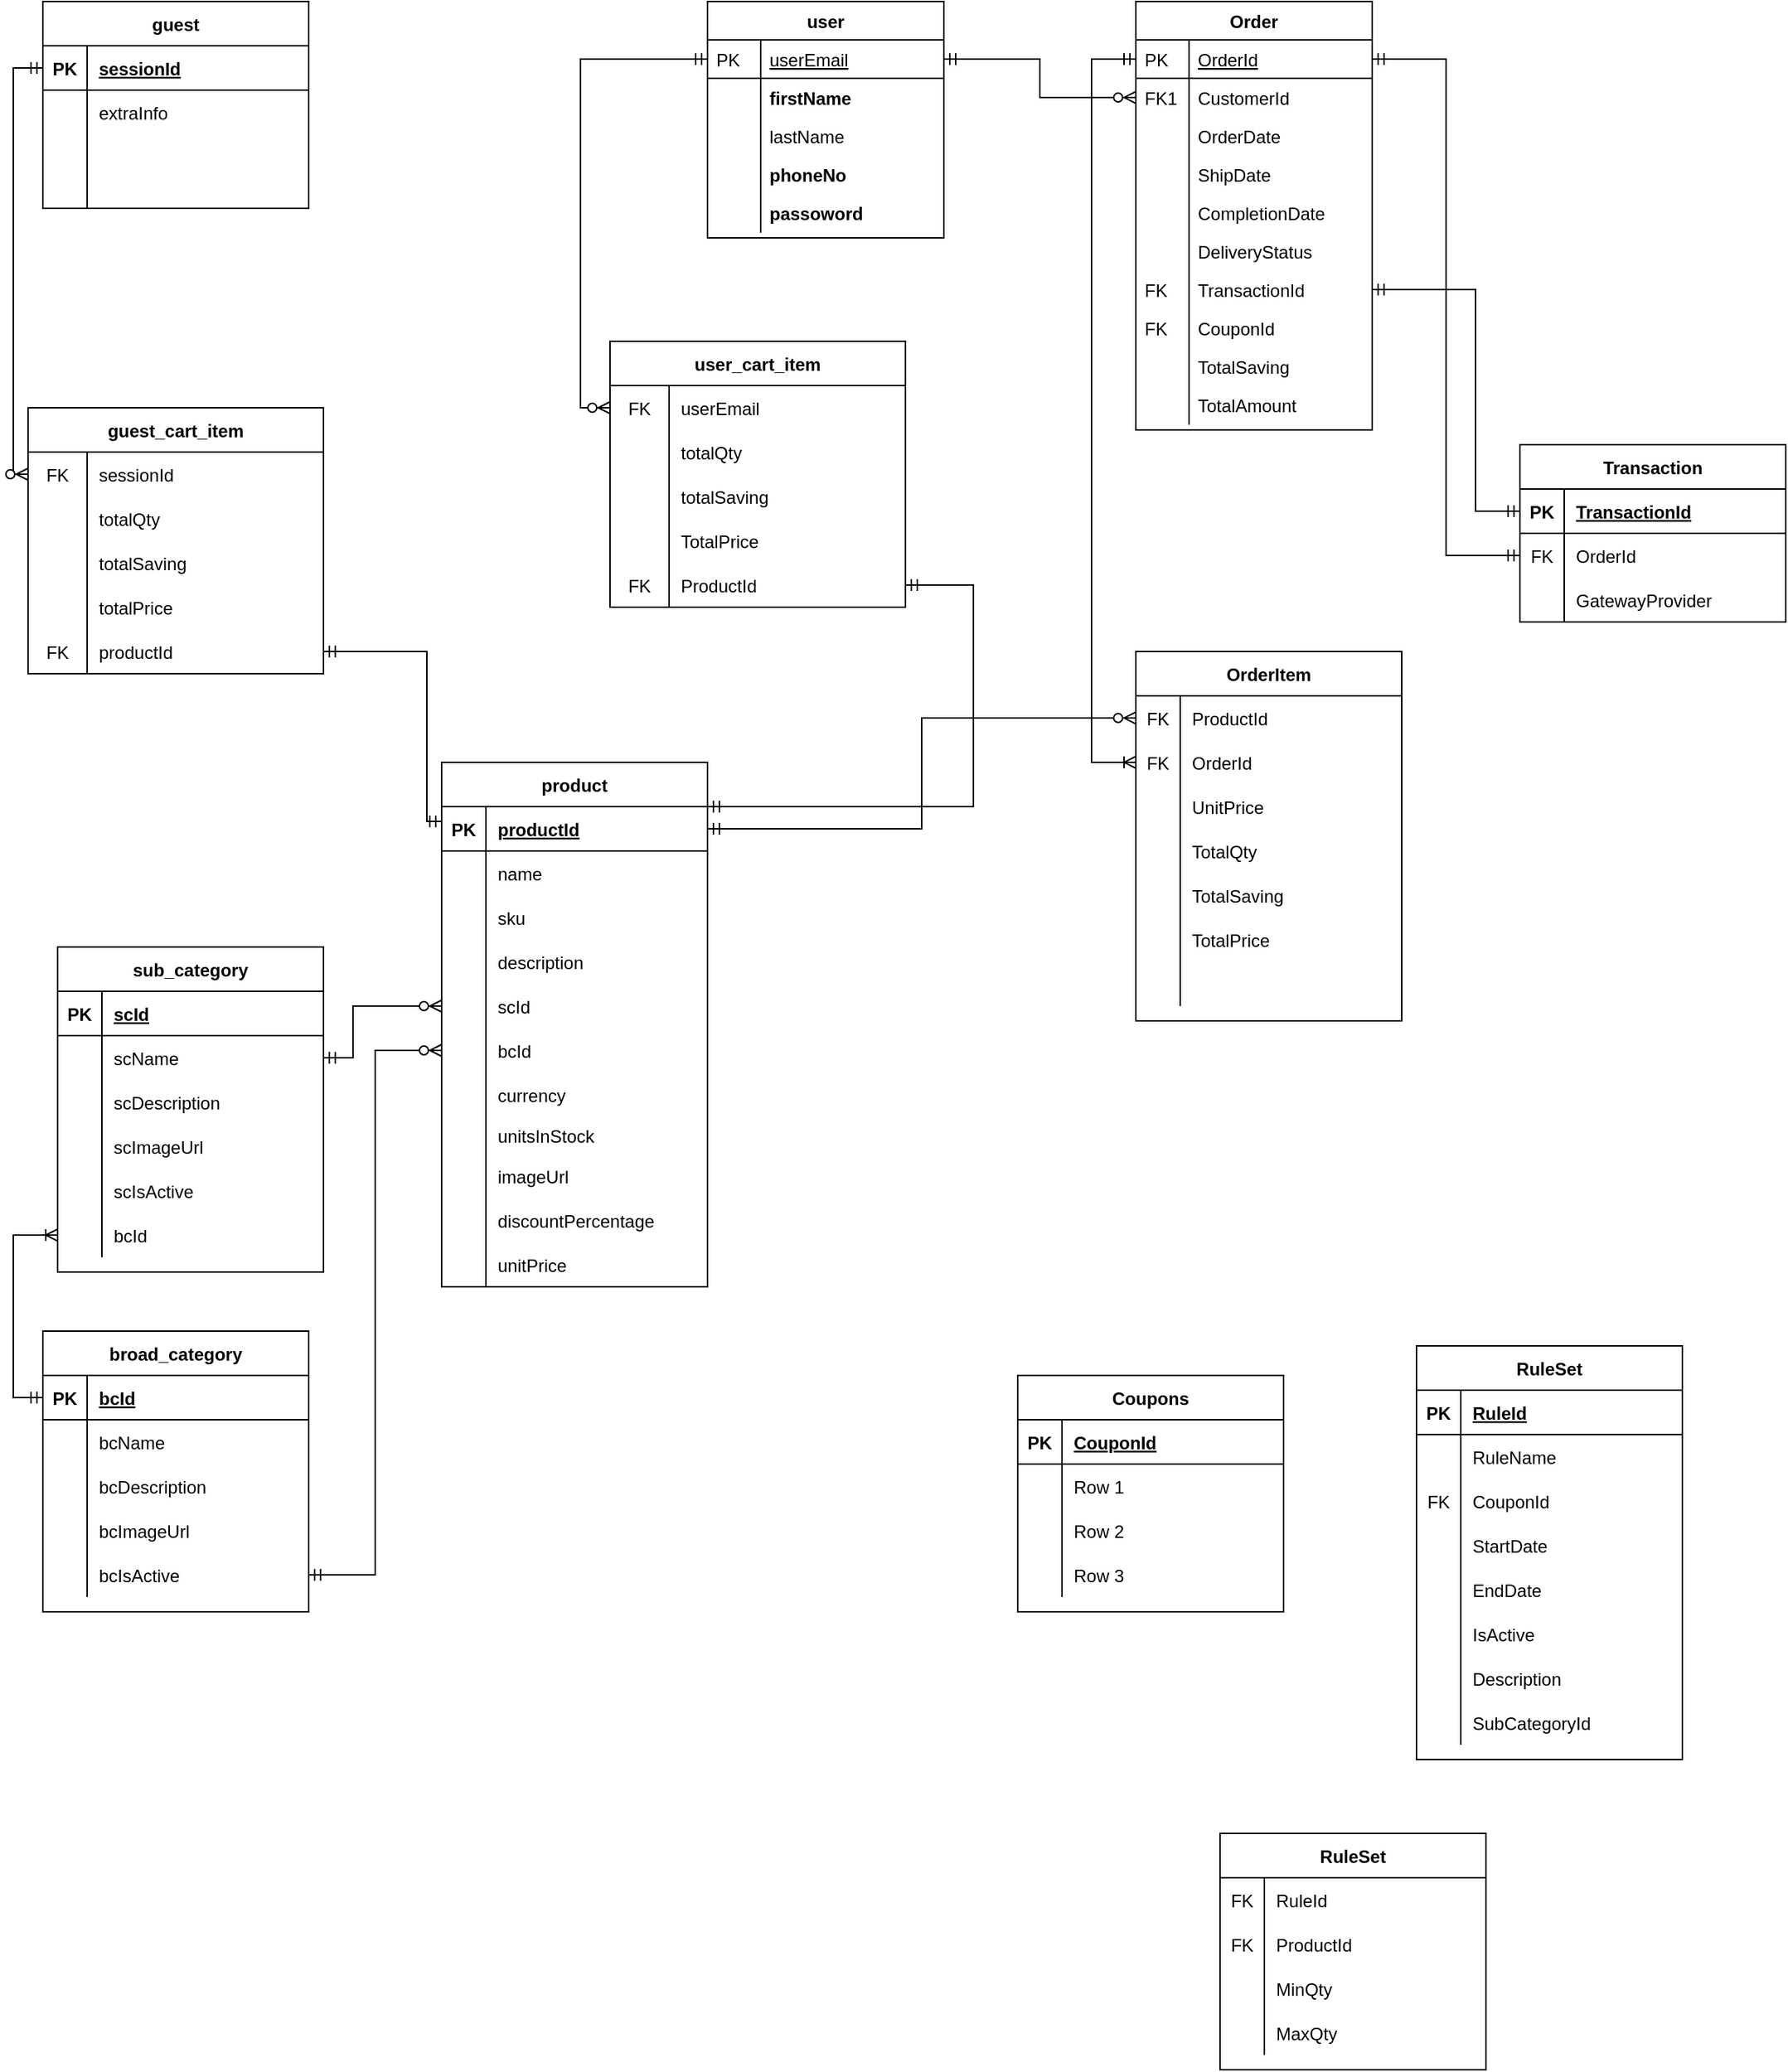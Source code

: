 <mxfile version="13.3.1" type="device"><diagram id="C5RBs43oDa-KdzZeNtuy" name="Page-1"><mxGraphModel dx="1422" dy="832" grid="1" gridSize="10" guides="1" tooltips="1" connect="1" arrows="1" fold="1" page="1" pageScale="1" pageWidth="827" pageHeight="1169" math="0" shadow="0"><root><mxCell id="WIyWlLk6GJQsqaUBKTNV-0"/><mxCell id="WIyWlLk6GJQsqaUBKTNV-1" parent="WIyWlLk6GJQsqaUBKTNV-0"/><mxCell id="1X5sKJipOqNhPVAXUQOn-26" style="edgeStyle=orthogonalEdgeStyle;rounded=0;orthogonalLoop=1;jettySize=auto;html=1;startArrow=ERzeroToMany;startFill=1;endArrow=ERmandOne;endFill=0;exitX=0;exitY=0.5;exitDx=0;exitDy=0;entryX=0;entryY=0.5;entryDx=0;entryDy=0;exitPerimeter=0;" parent="WIyWlLk6GJQsqaUBKTNV-1" source="1X5sKJipOqNhPVAXUQOn-4" target="eWwTB_GoidTFCyONcGVf-1" edge="1"><mxGeometry relative="1" as="geometry"><mxPoint x="120" y="230" as="targetPoint"/><Array as="points"><mxPoint x="10" y="390"/><mxPoint x="10" y="115"/></Array></mxGeometry></mxCell><mxCell id="1X5sKJipOqNhPVAXUQOn-120" style="edgeStyle=orthogonalEdgeStyle;rounded=0;orthogonalLoop=1;jettySize=auto;html=1;entryX=0;entryY=0.5;entryDx=0;entryDy=0;startArrow=ERoneToMany;startFill=0;endArrow=ERmandOne;endFill=0;exitX=0;exitY=0.5;exitDx=0;exitDy=0;" parent="WIyWlLk6GJQsqaUBKTNV-1" source="1X5sKJipOqNhPVAXUQOn-117" target="1X5sKJipOqNhPVAXUQOn-86" edge="1"><mxGeometry relative="1" as="geometry"/></mxCell><mxCell id="1X5sKJipOqNhPVAXUQOn-121" style="edgeStyle=orthogonalEdgeStyle;rounded=0;orthogonalLoop=1;jettySize=auto;html=1;entryX=0;entryY=0.5;entryDx=0;entryDy=0;startArrow=ERmandOne;startFill=0;endArrow=ERzeroToMany;endFill=1;" parent="WIyWlLk6GJQsqaUBKTNV-1" source="1X5sKJipOqNhPVAXUQOn-98" target="1X5sKJipOqNhPVAXUQOn-63" edge="1"><mxGeometry relative="1" as="geometry"/></mxCell><mxCell id="1X5sKJipOqNhPVAXUQOn-122" style="edgeStyle=orthogonalEdgeStyle;rounded=0;orthogonalLoop=1;jettySize=auto;html=1;entryX=0;entryY=0.5;entryDx=0;entryDy=0;startArrow=ERmandOne;startFill=0;endArrow=ERzeroToMany;endFill=1;" parent="WIyWlLk6GJQsqaUBKTNV-1" source="1X5sKJipOqNhPVAXUQOn-105" target="1X5sKJipOqNhPVAXUQOn-60" edge="1"><mxGeometry relative="1" as="geometry"><Array as="points"><mxPoint x="240" y="785"/><mxPoint x="240" y="750"/></Array></mxGeometry></mxCell><mxCell id="1X5sKJipOqNhPVAXUQOn-180" style="edgeStyle=orthogonalEdgeStyle;rounded=0;orthogonalLoop=1;jettySize=auto;html=1;startArrow=ERzeroToMany;startFill=1;endArrow=ERmandOne;endFill=0;exitX=0;exitY=0.5;exitDx=0;exitDy=0;" parent="WIyWlLk6GJQsqaUBKTNV-1" source="1X5sKJipOqNhPVAXUQOn-161" target="zkfFHV4jXpPFQw0GAbJ--52" edge="1"><mxGeometry relative="1" as="geometry"><mxPoint x="350" y="200" as="targetPoint"/></mxGeometry></mxCell><mxCell id="zkfFHV4jXpPFQw0GAbJ--56" value="Order" style="swimlane;fontStyle=1;childLayout=stackLayout;horizontal=1;startSize=26;horizontalStack=0;resizeParent=1;resizeLast=0;collapsible=1;marginBottom=0;rounded=0;shadow=0;strokeWidth=1;" parent="WIyWlLk6GJQsqaUBKTNV-1" vertex="1"><mxGeometry x="770" y="70" width="160" height="290" as="geometry"><mxRectangle x="260" y="80" width="160" height="26" as="alternateBounds"/></mxGeometry></mxCell><mxCell id="zkfFHV4jXpPFQw0GAbJ--57" value="OrderId" style="shape=partialRectangle;top=0;left=0;right=0;bottom=1;align=left;verticalAlign=top;fillColor=none;spacingLeft=40;spacingRight=4;overflow=hidden;rotatable=0;points=[[0,0.5],[1,0.5]];portConstraint=eastwest;dropTarget=0;rounded=0;shadow=0;strokeWidth=1;fontStyle=4" parent="zkfFHV4jXpPFQw0GAbJ--56" vertex="1"><mxGeometry y="26" width="160" height="26" as="geometry"/></mxCell><mxCell id="zkfFHV4jXpPFQw0GAbJ--58" value="PK" style="shape=partialRectangle;top=0;left=0;bottom=0;fillColor=none;align=left;verticalAlign=top;spacingLeft=4;spacingRight=4;overflow=hidden;rotatable=0;points=[];portConstraint=eastwest;part=1;" parent="zkfFHV4jXpPFQw0GAbJ--57" vertex="1" connectable="0"><mxGeometry width="36" height="26" as="geometry"/></mxCell><mxCell id="zkfFHV4jXpPFQw0GAbJ--59" value="CustomerId" style="shape=partialRectangle;top=0;left=0;right=0;bottom=0;align=left;verticalAlign=top;fillColor=none;spacingLeft=40;spacingRight=4;overflow=hidden;rotatable=0;points=[[0,0.5],[1,0.5]];portConstraint=eastwest;dropTarget=0;rounded=0;shadow=0;strokeWidth=1;" parent="zkfFHV4jXpPFQw0GAbJ--56" vertex="1"><mxGeometry y="52" width="160" height="26" as="geometry"/></mxCell><mxCell id="zkfFHV4jXpPFQw0GAbJ--60" value="FK1" style="shape=partialRectangle;top=0;left=0;bottom=0;fillColor=none;align=left;verticalAlign=top;spacingLeft=4;spacingRight=4;overflow=hidden;rotatable=0;points=[];portConstraint=eastwest;part=1;" parent="zkfFHV4jXpPFQw0GAbJ--59" vertex="1" connectable="0"><mxGeometry width="36" height="26" as="geometry"/></mxCell><mxCell id="eWwTB_GoidTFCyONcGVf-24" value="OrderDate" style="shape=partialRectangle;top=0;left=0;right=0;bottom=0;align=left;verticalAlign=top;fillColor=none;spacingLeft=40;spacingRight=4;overflow=hidden;rotatable=0;points=[[0,0.5],[1,0.5]];portConstraint=eastwest;dropTarget=0;rounded=0;shadow=0;strokeWidth=1;" parent="zkfFHV4jXpPFQw0GAbJ--56" vertex="1"><mxGeometry y="78" width="160" height="26" as="geometry"/></mxCell><mxCell id="eWwTB_GoidTFCyONcGVf-25" value="" style="shape=partialRectangle;top=0;left=0;bottom=0;fillColor=none;align=left;verticalAlign=top;spacingLeft=4;spacingRight=4;overflow=hidden;rotatable=0;points=[];portConstraint=eastwest;part=1;" parent="eWwTB_GoidTFCyONcGVf-24" vertex="1" connectable="0"><mxGeometry width="36" height="26" as="geometry"/></mxCell><mxCell id="eWwTB_GoidTFCyONcGVf-26" value="ShipDate" style="shape=partialRectangle;top=0;left=0;right=0;bottom=0;align=left;verticalAlign=top;fillColor=none;spacingLeft=40;spacingRight=4;overflow=hidden;rotatable=0;points=[[0,0.5],[1,0.5]];portConstraint=eastwest;dropTarget=0;rounded=0;shadow=0;strokeWidth=1;" parent="zkfFHV4jXpPFQw0GAbJ--56" vertex="1"><mxGeometry y="104" width="160" height="26" as="geometry"/></mxCell><mxCell id="eWwTB_GoidTFCyONcGVf-27" value="" style="shape=partialRectangle;top=0;left=0;bottom=0;fillColor=none;align=left;verticalAlign=top;spacingLeft=4;spacingRight=4;overflow=hidden;rotatable=0;points=[];portConstraint=eastwest;part=1;" parent="eWwTB_GoidTFCyONcGVf-26" vertex="1" connectable="0"><mxGeometry width="36" height="26" as="geometry"/></mxCell><mxCell id="eWwTB_GoidTFCyONcGVf-28" value="CompletionDate" style="shape=partialRectangle;top=0;left=0;right=0;bottom=0;align=left;verticalAlign=top;fillColor=none;spacingLeft=40;spacingRight=4;overflow=hidden;rotatable=0;points=[[0,0.5],[1,0.5]];portConstraint=eastwest;dropTarget=0;rounded=0;shadow=0;strokeWidth=1;" parent="zkfFHV4jXpPFQw0GAbJ--56" vertex="1"><mxGeometry y="130" width="160" height="26" as="geometry"/></mxCell><mxCell id="eWwTB_GoidTFCyONcGVf-29" value="" style="shape=partialRectangle;top=0;left=0;bottom=0;fillColor=none;align=left;verticalAlign=top;spacingLeft=4;spacingRight=4;overflow=hidden;rotatable=0;points=[];portConstraint=eastwest;part=1;" parent="eWwTB_GoidTFCyONcGVf-28" vertex="1" connectable="0"><mxGeometry width="36" height="26" as="geometry"/></mxCell><mxCell id="eWwTB_GoidTFCyONcGVf-30" value="DeliveryStatus" style="shape=partialRectangle;top=0;left=0;right=0;bottom=0;align=left;verticalAlign=top;fillColor=none;spacingLeft=40;spacingRight=4;overflow=hidden;rotatable=0;points=[[0,0.5],[1,0.5]];portConstraint=eastwest;dropTarget=0;rounded=0;shadow=0;strokeWidth=1;" parent="zkfFHV4jXpPFQw0GAbJ--56" vertex="1"><mxGeometry y="156" width="160" height="26" as="geometry"/></mxCell><mxCell id="eWwTB_GoidTFCyONcGVf-31" value="" style="shape=partialRectangle;top=0;left=0;bottom=0;fillColor=none;align=left;verticalAlign=top;spacingLeft=4;spacingRight=4;overflow=hidden;rotatable=0;points=[];portConstraint=eastwest;part=1;" parent="eWwTB_GoidTFCyONcGVf-30" vertex="1" connectable="0"><mxGeometry width="36" height="26" as="geometry"/></mxCell><mxCell id="eWwTB_GoidTFCyONcGVf-32" value="TransactionId" style="shape=partialRectangle;top=0;left=0;right=0;bottom=0;align=left;verticalAlign=top;fillColor=none;spacingLeft=40;spacingRight=4;overflow=hidden;rotatable=0;points=[[0,0.5],[1,0.5]];portConstraint=eastwest;dropTarget=0;rounded=0;shadow=0;strokeWidth=1;" parent="zkfFHV4jXpPFQw0GAbJ--56" vertex="1"><mxGeometry y="182" width="160" height="26" as="geometry"/></mxCell><mxCell id="eWwTB_GoidTFCyONcGVf-33" value="FK" style="shape=partialRectangle;top=0;left=0;bottom=0;fillColor=none;align=left;verticalAlign=top;spacingLeft=4;spacingRight=4;overflow=hidden;rotatable=0;points=[];portConstraint=eastwest;part=1;" parent="eWwTB_GoidTFCyONcGVf-32" vertex="1" connectable="0"><mxGeometry width="36" height="26" as="geometry"/></mxCell><mxCell id="eWwTB_GoidTFCyONcGVf-34" value="CouponId" style="shape=partialRectangle;top=0;left=0;right=0;bottom=0;align=left;verticalAlign=top;fillColor=none;spacingLeft=40;spacingRight=4;overflow=hidden;rotatable=0;points=[[0,0.5],[1,0.5]];portConstraint=eastwest;dropTarget=0;rounded=0;shadow=0;strokeWidth=1;" parent="zkfFHV4jXpPFQw0GAbJ--56" vertex="1"><mxGeometry y="208" width="160" height="26" as="geometry"/></mxCell><mxCell id="eWwTB_GoidTFCyONcGVf-35" value="FK" style="shape=partialRectangle;top=0;left=0;bottom=0;fillColor=none;align=left;verticalAlign=top;spacingLeft=4;spacingRight=4;overflow=hidden;rotatable=0;points=[];portConstraint=eastwest;part=1;" parent="eWwTB_GoidTFCyONcGVf-34" vertex="1" connectable="0"><mxGeometry width="36" height="26" as="geometry"/></mxCell><mxCell id="eWwTB_GoidTFCyONcGVf-61" value="TotalSaving" style="shape=partialRectangle;top=0;left=0;right=0;bottom=0;align=left;verticalAlign=top;fillColor=none;spacingLeft=40;spacingRight=4;overflow=hidden;rotatable=0;points=[[0,0.5],[1,0.5]];portConstraint=eastwest;dropTarget=0;rounded=0;shadow=0;strokeWidth=1;" parent="zkfFHV4jXpPFQw0GAbJ--56" vertex="1"><mxGeometry y="234" width="160" height="26" as="geometry"/></mxCell><mxCell id="eWwTB_GoidTFCyONcGVf-62" value="" style="shape=partialRectangle;top=0;left=0;bottom=0;fillColor=none;align=left;verticalAlign=top;spacingLeft=4;spacingRight=4;overflow=hidden;rotatable=0;points=[];portConstraint=eastwest;part=1;" parent="eWwTB_GoidTFCyONcGVf-61" vertex="1" connectable="0"><mxGeometry width="36" height="26" as="geometry"/></mxCell><mxCell id="eWwTB_GoidTFCyONcGVf-63" value="TotalAmount" style="shape=partialRectangle;top=0;left=0;right=0;bottom=0;align=left;verticalAlign=top;fillColor=none;spacingLeft=40;spacingRight=4;overflow=hidden;rotatable=0;points=[[0,0.5],[1,0.5]];portConstraint=eastwest;dropTarget=0;rounded=0;shadow=0;strokeWidth=1;" parent="zkfFHV4jXpPFQw0GAbJ--56" vertex="1"><mxGeometry y="260" width="160" height="26" as="geometry"/></mxCell><mxCell id="eWwTB_GoidTFCyONcGVf-64" value="" style="shape=partialRectangle;top=0;left=0;bottom=0;fillColor=none;align=left;verticalAlign=top;spacingLeft=4;spacingRight=4;overflow=hidden;rotatable=0;points=[];portConstraint=eastwest;part=1;" parent="eWwTB_GoidTFCyONcGVf-63" vertex="1" connectable="0"><mxGeometry width="36" height="26" as="geometry"/></mxCell><mxCell id="eWwTB_GoidTFCyONcGVf-36" value="OrderItem" style="shape=table;startSize=30;container=1;collapsible=1;childLayout=tableLayout;fixedRows=1;rowLines=0;fontStyle=1;align=center;resizeLast=1;" parent="WIyWlLk6GJQsqaUBKTNV-1" vertex="1"><mxGeometry x="770" y="510" width="180" height="250" as="geometry"/></mxCell><mxCell id="eWwTB_GoidTFCyONcGVf-40" value="" style="shape=partialRectangle;collapsible=0;dropTarget=0;pointerEvents=0;fillColor=none;top=0;left=0;bottom=0;right=0;points=[[0,0.5],[1,0.5]];portConstraint=eastwest;" parent="eWwTB_GoidTFCyONcGVf-36" vertex="1"><mxGeometry y="30" width="180" height="30" as="geometry"/></mxCell><mxCell id="eWwTB_GoidTFCyONcGVf-41" value="FK" style="shape=partialRectangle;connectable=0;fillColor=none;top=0;left=0;bottom=0;right=0;editable=1;overflow=hidden;" parent="eWwTB_GoidTFCyONcGVf-40" vertex="1"><mxGeometry width="30" height="30" as="geometry"/></mxCell><mxCell id="eWwTB_GoidTFCyONcGVf-42" value="ProductId" style="shape=partialRectangle;connectable=0;fillColor=none;top=0;left=0;bottom=0;right=0;align=left;spacingLeft=6;overflow=hidden;" parent="eWwTB_GoidTFCyONcGVf-40" vertex="1"><mxGeometry x="30" width="150" height="30" as="geometry"/></mxCell><mxCell id="eWwTB_GoidTFCyONcGVf-43" value="" style="shape=partialRectangle;collapsible=0;dropTarget=0;pointerEvents=0;fillColor=none;top=0;left=0;bottom=0;right=0;points=[[0,0.5],[1,0.5]];portConstraint=eastwest;" parent="eWwTB_GoidTFCyONcGVf-36" vertex="1"><mxGeometry y="60" width="180" height="30" as="geometry"/></mxCell><mxCell id="eWwTB_GoidTFCyONcGVf-44" value="FK" style="shape=partialRectangle;connectable=0;fillColor=none;top=0;left=0;bottom=0;right=0;editable=1;overflow=hidden;" parent="eWwTB_GoidTFCyONcGVf-43" vertex="1"><mxGeometry width="30" height="30" as="geometry"/></mxCell><mxCell id="eWwTB_GoidTFCyONcGVf-45" value="OrderId" style="shape=partialRectangle;connectable=0;fillColor=none;top=0;left=0;bottom=0;right=0;align=left;spacingLeft=6;overflow=hidden;" parent="eWwTB_GoidTFCyONcGVf-43" vertex="1"><mxGeometry x="30" width="150" height="30" as="geometry"/></mxCell><mxCell id="eWwTB_GoidTFCyONcGVf-46" value="" style="shape=partialRectangle;collapsible=0;dropTarget=0;pointerEvents=0;fillColor=none;top=0;left=0;bottom=0;right=0;points=[[0,0.5],[1,0.5]];portConstraint=eastwest;" parent="eWwTB_GoidTFCyONcGVf-36" vertex="1"><mxGeometry y="90" width="180" height="30" as="geometry"/></mxCell><mxCell id="eWwTB_GoidTFCyONcGVf-47" value="" style="shape=partialRectangle;connectable=0;fillColor=none;top=0;left=0;bottom=0;right=0;editable=1;overflow=hidden;" parent="eWwTB_GoidTFCyONcGVf-46" vertex="1"><mxGeometry width="30" height="30" as="geometry"/></mxCell><mxCell id="eWwTB_GoidTFCyONcGVf-48" value="UnitPrice" style="shape=partialRectangle;connectable=0;fillColor=none;top=0;left=0;bottom=0;right=0;align=left;spacingLeft=6;overflow=hidden;" parent="eWwTB_GoidTFCyONcGVf-46" vertex="1"><mxGeometry x="30" width="150" height="30" as="geometry"/></mxCell><mxCell id="eWwTB_GoidTFCyONcGVf-49" value="" style="shape=partialRectangle;collapsible=0;dropTarget=0;pointerEvents=0;fillColor=none;top=0;left=0;bottom=0;right=0;points=[[0,0.5],[1,0.5]];portConstraint=eastwest;" parent="eWwTB_GoidTFCyONcGVf-36" vertex="1"><mxGeometry y="120" width="180" height="30" as="geometry"/></mxCell><mxCell id="eWwTB_GoidTFCyONcGVf-50" value="" style="shape=partialRectangle;connectable=0;fillColor=none;top=0;left=0;bottom=0;right=0;editable=1;overflow=hidden;" parent="eWwTB_GoidTFCyONcGVf-49" vertex="1"><mxGeometry width="30" height="30" as="geometry"/></mxCell><mxCell id="eWwTB_GoidTFCyONcGVf-51" value="TotalQty" style="shape=partialRectangle;connectable=0;fillColor=none;top=0;left=0;bottom=0;right=0;align=left;spacingLeft=6;overflow=hidden;" parent="eWwTB_GoidTFCyONcGVf-49" vertex="1"><mxGeometry x="30" width="150" height="30" as="geometry"/></mxCell><mxCell id="eWwTB_GoidTFCyONcGVf-52" value="" style="shape=partialRectangle;collapsible=0;dropTarget=0;pointerEvents=0;fillColor=none;top=0;left=0;bottom=0;right=0;points=[[0,0.5],[1,0.5]];portConstraint=eastwest;" parent="eWwTB_GoidTFCyONcGVf-36" vertex="1"><mxGeometry y="150" width="180" height="30" as="geometry"/></mxCell><mxCell id="eWwTB_GoidTFCyONcGVf-53" value="" style="shape=partialRectangle;connectable=0;fillColor=none;top=0;left=0;bottom=0;right=0;editable=1;overflow=hidden;" parent="eWwTB_GoidTFCyONcGVf-52" vertex="1"><mxGeometry width="30" height="30" as="geometry"/></mxCell><mxCell id="eWwTB_GoidTFCyONcGVf-54" value="TotalSaving" style="shape=partialRectangle;connectable=0;fillColor=none;top=0;left=0;bottom=0;right=0;align=left;spacingLeft=6;overflow=hidden;" parent="eWwTB_GoidTFCyONcGVf-52" vertex="1"><mxGeometry x="30" width="150" height="30" as="geometry"/></mxCell><mxCell id="eWwTB_GoidTFCyONcGVf-55" value="" style="shape=partialRectangle;collapsible=0;dropTarget=0;pointerEvents=0;fillColor=none;top=0;left=0;bottom=0;right=0;points=[[0,0.5],[1,0.5]];portConstraint=eastwest;" parent="eWwTB_GoidTFCyONcGVf-36" vertex="1"><mxGeometry y="180" width="180" height="30" as="geometry"/></mxCell><mxCell id="eWwTB_GoidTFCyONcGVf-56" value="" style="shape=partialRectangle;connectable=0;fillColor=none;top=0;left=0;bottom=0;right=0;editable=1;overflow=hidden;" parent="eWwTB_GoidTFCyONcGVf-55" vertex="1"><mxGeometry width="30" height="30" as="geometry"/></mxCell><mxCell id="eWwTB_GoidTFCyONcGVf-57" value="TotalPrice" style="shape=partialRectangle;connectable=0;fillColor=none;top=0;left=0;bottom=0;right=0;align=left;spacingLeft=6;overflow=hidden;" parent="eWwTB_GoidTFCyONcGVf-55" vertex="1"><mxGeometry x="30" width="150" height="30" as="geometry"/></mxCell><mxCell id="eWwTB_GoidTFCyONcGVf-58" value="" style="shape=partialRectangle;collapsible=0;dropTarget=0;pointerEvents=0;fillColor=none;top=0;left=0;bottom=0;right=0;points=[[0,0.5],[1,0.5]];portConstraint=eastwest;" parent="eWwTB_GoidTFCyONcGVf-36" vertex="1"><mxGeometry y="210" width="180" height="30" as="geometry"/></mxCell><mxCell id="eWwTB_GoidTFCyONcGVf-59" value="" style="shape=partialRectangle;connectable=0;fillColor=none;top=0;left=0;bottom=0;right=0;editable=1;overflow=hidden;" parent="eWwTB_GoidTFCyONcGVf-58" vertex="1"><mxGeometry width="30" height="30" as="geometry"/></mxCell><mxCell id="eWwTB_GoidTFCyONcGVf-60" value="" style="shape=partialRectangle;connectable=0;fillColor=none;top=0;left=0;bottom=0;right=0;align=left;spacingLeft=6;overflow=hidden;" parent="eWwTB_GoidTFCyONcGVf-58" vertex="1"><mxGeometry x="30" width="150" height="30" as="geometry"/></mxCell><mxCell id="zkfFHV4jXpPFQw0GAbJ--51" value="user" style="swimlane;fontStyle=1;childLayout=stackLayout;horizontal=1;startSize=26;horizontalStack=0;resizeParent=1;resizeLast=0;collapsible=1;marginBottom=0;rounded=0;shadow=0;strokeWidth=1;" parent="WIyWlLk6GJQsqaUBKTNV-1" vertex="1"><mxGeometry x="480" y="70" width="160" height="160" as="geometry"><mxRectangle x="20" y="80" width="160" height="26" as="alternateBounds"/></mxGeometry></mxCell><mxCell id="zkfFHV4jXpPFQw0GAbJ--52" value="userEmail" style="shape=partialRectangle;top=0;left=0;right=0;bottom=1;align=left;verticalAlign=top;fillColor=none;spacingLeft=40;spacingRight=4;overflow=hidden;rotatable=0;points=[[0,0.5],[1,0.5]];portConstraint=eastwest;dropTarget=0;rounded=0;shadow=0;strokeWidth=1;fontStyle=4" parent="zkfFHV4jXpPFQw0GAbJ--51" vertex="1"><mxGeometry y="26" width="160" height="26" as="geometry"/></mxCell><mxCell id="zkfFHV4jXpPFQw0GAbJ--53" value="PK" style="shape=partialRectangle;top=0;left=0;bottom=0;fillColor=none;align=left;verticalAlign=top;spacingLeft=4;spacingRight=4;overflow=hidden;rotatable=0;points=[];portConstraint=eastwest;part=1;" parent="zkfFHV4jXpPFQw0GAbJ--52" vertex="1" connectable="0"><mxGeometry width="36" height="26" as="geometry"/></mxCell><mxCell id="zkfFHV4jXpPFQw0GAbJ--54" value="firstName" style="shape=partialRectangle;top=0;left=0;right=0;bottom=0;align=left;verticalAlign=top;fillColor=none;spacingLeft=40;spacingRight=4;overflow=hidden;rotatable=0;points=[[0,0.5],[1,0.5]];portConstraint=eastwest;dropTarget=0;rounded=0;shadow=0;strokeWidth=1;fontStyle=1" parent="zkfFHV4jXpPFQw0GAbJ--51" vertex="1"><mxGeometry y="52" width="160" height="26" as="geometry"/></mxCell><mxCell id="zkfFHV4jXpPFQw0GAbJ--55" value="" style="shape=partialRectangle;top=0;left=0;bottom=0;fillColor=none;align=left;verticalAlign=top;spacingLeft=4;spacingRight=4;overflow=hidden;rotatable=0;points=[];portConstraint=eastwest;part=1;" parent="zkfFHV4jXpPFQw0GAbJ--54" vertex="1" connectable="0"><mxGeometry width="36" height="26" as="geometry"/></mxCell><mxCell id="eWwTB_GoidTFCyONcGVf-16" value="lastName" style="shape=partialRectangle;top=0;left=0;right=0;bottom=0;align=left;verticalAlign=top;fillColor=none;spacingLeft=40;spacingRight=4;overflow=hidden;rotatable=0;points=[[0,0.5],[1,0.5]];portConstraint=eastwest;dropTarget=0;rounded=0;shadow=0;strokeWidth=1;" parent="zkfFHV4jXpPFQw0GAbJ--51" vertex="1"><mxGeometry y="78" width="160" height="26" as="geometry"/></mxCell><mxCell id="eWwTB_GoidTFCyONcGVf-17" value="" style="shape=partialRectangle;top=0;left=0;bottom=0;fillColor=none;align=left;verticalAlign=top;spacingLeft=4;spacingRight=4;overflow=hidden;rotatable=0;points=[];portConstraint=eastwest;part=1;" parent="eWwTB_GoidTFCyONcGVf-16" vertex="1" connectable="0"><mxGeometry width="36" height="26" as="geometry"/></mxCell><mxCell id="eWwTB_GoidTFCyONcGVf-20" value="phoneNo" style="shape=partialRectangle;top=0;left=0;right=0;bottom=0;align=left;verticalAlign=top;fillColor=none;spacingLeft=40;spacingRight=4;overflow=hidden;rotatable=0;points=[[0,0.5],[1,0.5]];portConstraint=eastwest;dropTarget=0;rounded=0;shadow=0;strokeWidth=1;fontStyle=1" parent="zkfFHV4jXpPFQw0GAbJ--51" vertex="1"><mxGeometry y="104" width="160" height="26" as="geometry"/></mxCell><mxCell id="eWwTB_GoidTFCyONcGVf-21" value="" style="shape=partialRectangle;top=0;left=0;bottom=0;fillColor=none;align=left;verticalAlign=top;spacingLeft=4;spacingRight=4;overflow=hidden;rotatable=0;points=[];portConstraint=eastwest;part=1;" parent="eWwTB_GoidTFCyONcGVf-20" vertex="1" connectable="0"><mxGeometry width="36" height="26" as="geometry"/></mxCell><mxCell id="1X5sKJipOqNhPVAXUQOn-198" value="passoword" style="shape=partialRectangle;top=0;left=0;right=0;bottom=0;align=left;verticalAlign=top;fillColor=none;spacingLeft=40;spacingRight=4;overflow=hidden;rotatable=0;points=[[0,0.5],[1,0.5]];portConstraint=eastwest;dropTarget=0;rounded=0;shadow=0;strokeWidth=1;fontStyle=1" parent="zkfFHV4jXpPFQw0GAbJ--51" vertex="1"><mxGeometry y="130" width="160" height="26" as="geometry"/></mxCell><mxCell id="1X5sKJipOqNhPVAXUQOn-199" value="" style="shape=partialRectangle;top=0;left=0;bottom=0;fillColor=none;align=left;verticalAlign=top;spacingLeft=4;spacingRight=4;overflow=hidden;rotatable=0;points=[];portConstraint=eastwest;part=1;" parent="1X5sKJipOqNhPVAXUQOn-198" vertex="1" connectable="0"><mxGeometry width="36" height="26" as="geometry"/></mxCell><mxCell id="1X5sKJipOqNhPVAXUQOn-186" style="edgeStyle=orthogonalEdgeStyle;rounded=0;orthogonalLoop=1;jettySize=auto;html=1;startArrow=ERmandOne;startFill=0;endArrow=ERmandOne;endFill=0;exitX=1;exitY=0.5;exitDx=0;exitDy=0;" parent="WIyWlLk6GJQsqaUBKTNV-1" source="1X5sKJipOqNhPVAXUQOn-20" target="1X5sKJipOqNhPVAXUQOn-48" edge="1"><mxGeometry relative="1" as="geometry"><Array as="points"><mxPoint x="290" y="510"/><mxPoint x="290" y="625"/></Array></mxGeometry></mxCell><mxCell id="1X5sKJipOqNhPVAXUQOn-188" style="edgeStyle=orthogonalEdgeStyle;rounded=0;orthogonalLoop=1;jettySize=auto;html=1;entryX=1;entryY=0.5;entryDx=0;entryDy=0;startArrow=ERzeroToMany;startFill=1;endArrow=ERmandOne;endFill=0;" parent="WIyWlLk6GJQsqaUBKTNV-1" source="eWwTB_GoidTFCyONcGVf-40" target="1X5sKJipOqNhPVAXUQOn-48" edge="1"><mxGeometry relative="1" as="geometry"/></mxCell><mxCell id="1X5sKJipOqNhPVAXUQOn-189" style="edgeStyle=orthogonalEdgeStyle;rounded=0;orthogonalLoop=1;jettySize=auto;html=1;entryX=1;entryY=0.5;entryDx=0;entryDy=0;startArrow=ERzeroToMany;startFill=1;endArrow=ERmandOne;endFill=0;" parent="WIyWlLk6GJQsqaUBKTNV-1" source="zkfFHV4jXpPFQw0GAbJ--59" target="zkfFHV4jXpPFQw0GAbJ--52" edge="1"><mxGeometry relative="1" as="geometry"/></mxCell><mxCell id="1X5sKJipOqNhPVAXUQOn-190" style="edgeStyle=orthogonalEdgeStyle;rounded=0;orthogonalLoop=1;jettySize=auto;html=1;entryX=0;entryY=0.5;entryDx=0;entryDy=0;startArrow=ERmandOne;startFill=0;endArrow=ERmandOne;endFill=0;exitX=1;exitY=0.5;exitDx=0;exitDy=0;" parent="WIyWlLk6GJQsqaUBKTNV-1" source="eWwTB_GoidTFCyONcGVf-32" target="1X5sKJipOqNhPVAXUQOn-28" edge="1"><mxGeometry relative="1" as="geometry"><Array as="points"><mxPoint x="1000" y="265"/><mxPoint x="1000" y="415"/></Array></mxGeometry></mxCell><mxCell id="1X5sKJipOqNhPVAXUQOn-191" style="edgeStyle=orthogonalEdgeStyle;rounded=0;orthogonalLoop=1;jettySize=auto;html=1;entryX=0;entryY=0.5;entryDx=0;entryDy=0;startArrow=ERoneToMany;startFill=0;endArrow=ERmandOne;endFill=0;exitX=0;exitY=0.5;exitDx=0;exitDy=0;" parent="WIyWlLk6GJQsqaUBKTNV-1" source="eWwTB_GoidTFCyONcGVf-43" target="zkfFHV4jXpPFQw0GAbJ--57" edge="1"><mxGeometry relative="1" as="geometry"><Array as="points"><mxPoint x="740" y="585"/><mxPoint x="740" y="109"/></Array></mxGeometry></mxCell><mxCell id="1X5sKJipOqNhPVAXUQOn-196" style="edgeStyle=orthogonalEdgeStyle;rounded=0;orthogonalLoop=1;jettySize=auto;html=1;entryX=1;entryY=0;entryDx=0;entryDy=0;entryPerimeter=0;startArrow=ERmandOne;startFill=0;endArrow=ERmandOne;endFill=0;exitX=1;exitY=0.5;exitDx=0;exitDy=0;" parent="WIyWlLk6GJQsqaUBKTNV-1" source="1X5sKJipOqNhPVAXUQOn-176" target="1X5sKJipOqNhPVAXUQOn-48" edge="1"><mxGeometry relative="1" as="geometry"><Array as="points"><mxPoint x="660" y="465"/><mxPoint x="660" y="615"/></Array></mxGeometry></mxCell><mxCell id="eWwTB_GoidTFCyONcGVf-0" value="guest" style="shape=table;startSize=30;container=1;collapsible=1;childLayout=tableLayout;fixedRows=1;rowLines=0;fontStyle=1;align=center;resizeLast=1;" parent="WIyWlLk6GJQsqaUBKTNV-1" vertex="1"><mxGeometry x="30" y="70" width="180" height="140" as="geometry"/></mxCell><mxCell id="eWwTB_GoidTFCyONcGVf-1" value="" style="shape=partialRectangle;collapsible=0;dropTarget=0;pointerEvents=0;fillColor=none;top=0;left=0;bottom=1;right=0;points=[[0,0.5],[1,0.5]];portConstraint=eastwest;" parent="eWwTB_GoidTFCyONcGVf-0" vertex="1"><mxGeometry y="30" width="180" height="30" as="geometry"/></mxCell><mxCell id="eWwTB_GoidTFCyONcGVf-2" value="PK" style="shape=partialRectangle;connectable=0;fillColor=none;top=0;left=0;bottom=0;right=0;fontStyle=1;overflow=hidden;" parent="eWwTB_GoidTFCyONcGVf-1" vertex="1"><mxGeometry width="30" height="30" as="geometry"/></mxCell><mxCell id="eWwTB_GoidTFCyONcGVf-3" value="sessionId" style="shape=partialRectangle;connectable=0;fillColor=none;top=0;left=0;bottom=0;right=0;align=left;spacingLeft=6;fontStyle=5;overflow=hidden;" parent="eWwTB_GoidTFCyONcGVf-1" vertex="1"><mxGeometry x="30" width="150" height="30" as="geometry"/></mxCell><mxCell id="eWwTB_GoidTFCyONcGVf-4" value="" style="shape=partialRectangle;collapsible=0;dropTarget=0;pointerEvents=0;fillColor=none;top=0;left=0;bottom=0;right=0;points=[[0,0.5],[1,0.5]];portConstraint=eastwest;" parent="eWwTB_GoidTFCyONcGVf-0" vertex="1"><mxGeometry y="60" width="180" height="30" as="geometry"/></mxCell><mxCell id="eWwTB_GoidTFCyONcGVf-5" value="" style="shape=partialRectangle;connectable=0;fillColor=none;top=0;left=0;bottom=0;right=0;editable=1;overflow=hidden;" parent="eWwTB_GoidTFCyONcGVf-4" vertex="1"><mxGeometry width="30" height="30" as="geometry"/></mxCell><mxCell id="eWwTB_GoidTFCyONcGVf-6" value="extraInfo" style="shape=partialRectangle;connectable=0;fillColor=none;top=0;left=0;bottom=0;right=0;align=left;spacingLeft=6;overflow=hidden;" parent="eWwTB_GoidTFCyONcGVf-4" vertex="1"><mxGeometry x="30" width="150" height="30" as="geometry"/></mxCell><mxCell id="eWwTB_GoidTFCyONcGVf-7" value="" style="shape=partialRectangle;collapsible=0;dropTarget=0;pointerEvents=0;fillColor=none;top=0;left=0;bottom=0;right=0;points=[[0,0.5],[1,0.5]];portConstraint=eastwest;" parent="eWwTB_GoidTFCyONcGVf-0" vertex="1"><mxGeometry y="90" width="180" height="30" as="geometry"/></mxCell><mxCell id="eWwTB_GoidTFCyONcGVf-8" value="" style="shape=partialRectangle;connectable=0;fillColor=none;top=0;left=0;bottom=0;right=0;editable=1;overflow=hidden;" parent="eWwTB_GoidTFCyONcGVf-7" vertex="1"><mxGeometry width="30" height="30" as="geometry"/></mxCell><mxCell id="eWwTB_GoidTFCyONcGVf-9" value="" style="shape=partialRectangle;connectable=0;fillColor=none;top=0;left=0;bottom=0;right=0;align=left;spacingLeft=6;overflow=hidden;" parent="eWwTB_GoidTFCyONcGVf-7" vertex="1"><mxGeometry x="30" width="150" height="30" as="geometry"/></mxCell><mxCell id="eWwTB_GoidTFCyONcGVf-10" value="" style="shape=partialRectangle;collapsible=0;dropTarget=0;pointerEvents=0;fillColor=none;top=0;left=0;bottom=0;right=0;points=[[0,0.5],[1,0.5]];portConstraint=eastwest;" parent="eWwTB_GoidTFCyONcGVf-0" vertex="1"><mxGeometry y="120" width="180" height="20" as="geometry"/></mxCell><mxCell id="eWwTB_GoidTFCyONcGVf-11" value="" style="shape=partialRectangle;connectable=0;fillColor=none;top=0;left=0;bottom=0;right=0;editable=1;overflow=hidden;" parent="eWwTB_GoidTFCyONcGVf-10" vertex="1"><mxGeometry width="30" height="20" as="geometry"/></mxCell><mxCell id="eWwTB_GoidTFCyONcGVf-12" value="" style="shape=partialRectangle;connectable=0;fillColor=none;top=0;left=0;bottom=0;right=0;align=left;spacingLeft=6;overflow=hidden;" parent="eWwTB_GoidTFCyONcGVf-10" vertex="1"><mxGeometry x="30" width="150" height="20" as="geometry"/></mxCell><mxCell id="1X5sKJipOqNhPVAXUQOn-27" value="Transaction" style="shape=table;startSize=30;container=1;collapsible=1;childLayout=tableLayout;fixedRows=1;rowLines=0;fontStyle=1;align=center;resizeLast=1;" parent="WIyWlLk6GJQsqaUBKTNV-1" vertex="1"><mxGeometry x="1030" y="370" width="180" height="120" as="geometry"/></mxCell><mxCell id="1X5sKJipOqNhPVAXUQOn-28" value="" style="shape=partialRectangle;collapsible=0;dropTarget=0;pointerEvents=0;fillColor=none;top=0;left=0;bottom=1;right=0;points=[[0,0.5],[1,0.5]];portConstraint=eastwest;" parent="1X5sKJipOqNhPVAXUQOn-27" vertex="1"><mxGeometry y="30" width="180" height="30" as="geometry"/></mxCell><mxCell id="1X5sKJipOqNhPVAXUQOn-29" value="PK" style="shape=partialRectangle;connectable=0;fillColor=none;top=0;left=0;bottom=0;right=0;fontStyle=1;overflow=hidden;" parent="1X5sKJipOqNhPVAXUQOn-28" vertex="1"><mxGeometry width="30" height="30" as="geometry"/></mxCell><mxCell id="1X5sKJipOqNhPVAXUQOn-30" value="TransactionId" style="shape=partialRectangle;connectable=0;fillColor=none;top=0;left=0;bottom=0;right=0;align=left;spacingLeft=6;fontStyle=5;overflow=hidden;" parent="1X5sKJipOqNhPVAXUQOn-28" vertex="1"><mxGeometry x="30" width="150" height="30" as="geometry"/></mxCell><mxCell id="1X5sKJipOqNhPVAXUQOn-31" value="" style="shape=partialRectangle;collapsible=0;dropTarget=0;pointerEvents=0;fillColor=none;top=0;left=0;bottom=0;right=0;points=[[0,0.5],[1,0.5]];portConstraint=eastwest;" parent="1X5sKJipOqNhPVAXUQOn-27" vertex="1"><mxGeometry y="60" width="180" height="30" as="geometry"/></mxCell><mxCell id="1X5sKJipOqNhPVAXUQOn-32" value="FK" style="shape=partialRectangle;connectable=0;fillColor=none;top=0;left=0;bottom=0;right=0;editable=1;overflow=hidden;" parent="1X5sKJipOqNhPVAXUQOn-31" vertex="1"><mxGeometry width="30" height="30" as="geometry"/></mxCell><mxCell id="1X5sKJipOqNhPVAXUQOn-33" value="OrderId" style="shape=partialRectangle;connectable=0;fillColor=none;top=0;left=0;bottom=0;right=0;align=left;spacingLeft=6;overflow=hidden;" parent="1X5sKJipOqNhPVAXUQOn-31" vertex="1"><mxGeometry x="30" width="150" height="30" as="geometry"/></mxCell><mxCell id="1X5sKJipOqNhPVAXUQOn-34" value="" style="shape=partialRectangle;collapsible=0;dropTarget=0;pointerEvents=0;fillColor=none;top=0;left=0;bottom=0;right=0;points=[[0,0.5],[1,0.5]];portConstraint=eastwest;" parent="1X5sKJipOqNhPVAXUQOn-27" vertex="1"><mxGeometry y="90" width="180" height="30" as="geometry"/></mxCell><mxCell id="1X5sKJipOqNhPVAXUQOn-35" value="" style="shape=partialRectangle;connectable=0;fillColor=none;top=0;left=0;bottom=0;right=0;editable=1;overflow=hidden;" parent="1X5sKJipOqNhPVAXUQOn-34" vertex="1"><mxGeometry width="30" height="30" as="geometry"/></mxCell><mxCell id="1X5sKJipOqNhPVAXUQOn-36" value="GatewayProvider" style="shape=partialRectangle;connectable=0;fillColor=none;top=0;left=0;bottom=0;right=0;align=left;spacingLeft=6;overflow=hidden;" parent="1X5sKJipOqNhPVAXUQOn-34" vertex="1"><mxGeometry x="30" width="150" height="30" as="geometry"/></mxCell><mxCell id="1X5sKJipOqNhPVAXUQOn-197" style="edgeStyle=orthogonalEdgeStyle;rounded=0;orthogonalLoop=1;jettySize=auto;html=1;entryX=1;entryY=0.5;entryDx=0;entryDy=0;startArrow=ERmandOne;startFill=0;endArrow=ERmandOne;endFill=0;" parent="WIyWlLk6GJQsqaUBKTNV-1" source="1X5sKJipOqNhPVAXUQOn-31" target="zkfFHV4jXpPFQw0GAbJ--57" edge="1"><mxGeometry relative="1" as="geometry"/></mxCell><mxCell id="1X5sKJipOqNhPVAXUQOn-157" value="user_cart_item" style="shape=table;startSize=30;container=1;collapsible=1;childLayout=tableLayout;fixedRows=1;rowLines=0;fontStyle=1;align=center;resizeLast=1;" parent="WIyWlLk6GJQsqaUBKTNV-1" vertex="1"><mxGeometry x="414" y="300" width="200" height="180" as="geometry"/></mxCell><mxCell id="1X5sKJipOqNhPVAXUQOn-161" value="" style="shape=partialRectangle;collapsible=0;dropTarget=0;pointerEvents=0;fillColor=none;top=0;left=0;bottom=0;right=0;points=[[0,0.5],[1,0.5]];portConstraint=eastwest;" parent="1X5sKJipOqNhPVAXUQOn-157" vertex="1"><mxGeometry y="30" width="200" height="30" as="geometry"/></mxCell><mxCell id="1X5sKJipOqNhPVAXUQOn-162" value="FK" style="shape=partialRectangle;connectable=0;fillColor=none;top=0;left=0;bottom=0;right=0;editable=1;overflow=hidden;" parent="1X5sKJipOqNhPVAXUQOn-161" vertex="1"><mxGeometry width="40" height="30" as="geometry"/></mxCell><mxCell id="1X5sKJipOqNhPVAXUQOn-163" value="userEmail" style="shape=partialRectangle;connectable=0;fillColor=none;top=0;left=0;bottom=0;right=0;align=left;spacingLeft=6;overflow=hidden;" parent="1X5sKJipOqNhPVAXUQOn-161" vertex="1"><mxGeometry x="40" width="160" height="30" as="geometry"/></mxCell><mxCell id="1X5sKJipOqNhPVAXUQOn-167" value="" style="shape=partialRectangle;collapsible=0;dropTarget=0;pointerEvents=0;fillColor=none;top=0;left=0;bottom=0;right=0;points=[[0,0.5],[1,0.5]];portConstraint=eastwest;" parent="1X5sKJipOqNhPVAXUQOn-157" vertex="1"><mxGeometry y="60" width="200" height="30" as="geometry"/></mxCell><mxCell id="1X5sKJipOqNhPVAXUQOn-168" value="" style="shape=partialRectangle;connectable=0;fillColor=none;top=0;left=0;bottom=0;right=0;editable=1;overflow=hidden;" parent="1X5sKJipOqNhPVAXUQOn-167" vertex="1"><mxGeometry width="40" height="30" as="geometry"/></mxCell><mxCell id="1X5sKJipOqNhPVAXUQOn-169" value="totalQty" style="shape=partialRectangle;connectable=0;fillColor=none;top=0;left=0;bottom=0;right=0;align=left;spacingLeft=6;overflow=hidden;" parent="1X5sKJipOqNhPVAXUQOn-167" vertex="1"><mxGeometry x="40" width="160" height="30" as="geometry"/></mxCell><mxCell id="1X5sKJipOqNhPVAXUQOn-170" value="" style="shape=partialRectangle;collapsible=0;dropTarget=0;pointerEvents=0;fillColor=none;top=0;left=0;bottom=0;right=0;points=[[0,0.5],[1,0.5]];portConstraint=eastwest;" parent="1X5sKJipOqNhPVAXUQOn-157" vertex="1"><mxGeometry y="90" width="200" height="30" as="geometry"/></mxCell><mxCell id="1X5sKJipOqNhPVAXUQOn-171" value="" style="shape=partialRectangle;connectable=0;fillColor=none;top=0;left=0;bottom=0;right=0;editable=1;overflow=hidden;" parent="1X5sKJipOqNhPVAXUQOn-170" vertex="1"><mxGeometry width="40" height="30" as="geometry"/></mxCell><mxCell id="1X5sKJipOqNhPVAXUQOn-172" value="totalSaving" style="shape=partialRectangle;connectable=0;fillColor=none;top=0;left=0;bottom=0;right=0;align=left;spacingLeft=6;overflow=hidden;" parent="1X5sKJipOqNhPVAXUQOn-170" vertex="1"><mxGeometry x="40" width="160" height="30" as="geometry"/></mxCell><mxCell id="1X5sKJipOqNhPVAXUQOn-173" value="" style="shape=partialRectangle;collapsible=0;dropTarget=0;pointerEvents=0;fillColor=none;top=0;left=0;bottom=0;right=0;points=[[0,0.5],[1,0.5]];portConstraint=eastwest;" parent="1X5sKJipOqNhPVAXUQOn-157" vertex="1"><mxGeometry y="120" width="200" height="30" as="geometry"/></mxCell><mxCell id="1X5sKJipOqNhPVAXUQOn-174" value="" style="shape=partialRectangle;connectable=0;fillColor=none;top=0;left=0;bottom=0;right=0;editable=1;overflow=hidden;" parent="1X5sKJipOqNhPVAXUQOn-173" vertex="1"><mxGeometry width="40" height="30" as="geometry"/></mxCell><mxCell id="1X5sKJipOqNhPVAXUQOn-175" value="TotalPrice" style="shape=partialRectangle;connectable=0;fillColor=none;top=0;left=0;bottom=0;right=0;align=left;spacingLeft=6;overflow=hidden;" parent="1X5sKJipOqNhPVAXUQOn-173" vertex="1"><mxGeometry x="40" width="160" height="30" as="geometry"/></mxCell><mxCell id="1X5sKJipOqNhPVAXUQOn-176" value="" style="shape=partialRectangle;collapsible=0;dropTarget=0;pointerEvents=0;fillColor=none;top=0;left=0;bottom=0;right=0;points=[[0,0.5],[1,0.5]];portConstraint=eastwest;" parent="1X5sKJipOqNhPVAXUQOn-157" vertex="1"><mxGeometry y="150" width="200" height="30" as="geometry"/></mxCell><mxCell id="1X5sKJipOqNhPVAXUQOn-177" value="FK" style="shape=partialRectangle;connectable=0;fillColor=none;top=0;left=0;bottom=0;right=0;editable=1;overflow=hidden;" parent="1X5sKJipOqNhPVAXUQOn-176" vertex="1"><mxGeometry width="40" height="30" as="geometry"/></mxCell><mxCell id="1X5sKJipOqNhPVAXUQOn-178" value="ProductId" style="shape=partialRectangle;connectable=0;fillColor=none;top=0;left=0;bottom=0;right=0;align=left;spacingLeft=6;overflow=hidden;" parent="1X5sKJipOqNhPVAXUQOn-176" vertex="1"><mxGeometry x="40" width="160" height="30" as="geometry"/></mxCell><mxCell id="1X5sKJipOqNhPVAXUQOn-0" value="guest_cart_item" style="shape=table;startSize=30;container=1;collapsible=1;childLayout=tableLayout;fixedRows=1;rowLines=0;fontStyle=1;align=center;resizeLast=1;" parent="WIyWlLk6GJQsqaUBKTNV-1" vertex="1"><mxGeometry x="20" y="345" width="200" height="180" as="geometry"/></mxCell><mxCell id="1X5sKJipOqNhPVAXUQOn-4" value="" style="shape=partialRectangle;collapsible=0;dropTarget=0;pointerEvents=0;fillColor=none;top=0;left=0;bottom=0;right=0;points=[[0,0.5],[1,0.5]];portConstraint=eastwest;" parent="1X5sKJipOqNhPVAXUQOn-0" vertex="1"><mxGeometry y="30" width="200" height="30" as="geometry"/></mxCell><mxCell id="1X5sKJipOqNhPVAXUQOn-5" value="FK" style="shape=partialRectangle;connectable=0;fillColor=none;top=0;left=0;bottom=0;right=0;editable=1;overflow=hidden;" parent="1X5sKJipOqNhPVAXUQOn-4" vertex="1"><mxGeometry width="40" height="30" as="geometry"/></mxCell><mxCell id="1X5sKJipOqNhPVAXUQOn-6" value="sessionId" style="shape=partialRectangle;connectable=0;fillColor=none;top=0;left=0;bottom=0;right=0;align=left;spacingLeft=6;overflow=hidden;" parent="1X5sKJipOqNhPVAXUQOn-4" vertex="1"><mxGeometry x="40" width="160" height="30" as="geometry"/></mxCell><mxCell id="1X5sKJipOqNhPVAXUQOn-10" value="" style="shape=partialRectangle;collapsible=0;dropTarget=0;pointerEvents=0;fillColor=none;top=0;left=0;bottom=0;right=0;points=[[0,0.5],[1,0.5]];portConstraint=eastwest;" parent="1X5sKJipOqNhPVAXUQOn-0" vertex="1"><mxGeometry y="60" width="200" height="30" as="geometry"/></mxCell><mxCell id="1X5sKJipOqNhPVAXUQOn-11" value="" style="shape=partialRectangle;connectable=0;fillColor=none;top=0;left=0;bottom=0;right=0;editable=1;overflow=hidden;" parent="1X5sKJipOqNhPVAXUQOn-10" vertex="1"><mxGeometry width="40" height="30" as="geometry"/></mxCell><mxCell id="1X5sKJipOqNhPVAXUQOn-12" value="totalQty" style="shape=partialRectangle;connectable=0;fillColor=none;top=0;left=0;bottom=0;right=0;align=left;spacingLeft=6;overflow=hidden;" parent="1X5sKJipOqNhPVAXUQOn-10" vertex="1"><mxGeometry x="40" width="160" height="30" as="geometry"/></mxCell><mxCell id="1X5sKJipOqNhPVAXUQOn-14" value="" style="shape=partialRectangle;collapsible=0;dropTarget=0;pointerEvents=0;fillColor=none;top=0;left=0;bottom=0;right=0;points=[[0,0.5],[1,0.5]];portConstraint=eastwest;" parent="1X5sKJipOqNhPVAXUQOn-0" vertex="1"><mxGeometry y="90" width="200" height="30" as="geometry"/></mxCell><mxCell id="1X5sKJipOqNhPVAXUQOn-15" value="" style="shape=partialRectangle;connectable=0;fillColor=none;top=0;left=0;bottom=0;right=0;editable=1;overflow=hidden;" parent="1X5sKJipOqNhPVAXUQOn-14" vertex="1"><mxGeometry width="40" height="30" as="geometry"/></mxCell><mxCell id="1X5sKJipOqNhPVAXUQOn-16" value="totalSaving" style="shape=partialRectangle;connectable=0;fillColor=none;top=0;left=0;bottom=0;right=0;align=left;spacingLeft=6;overflow=hidden;" parent="1X5sKJipOqNhPVAXUQOn-14" vertex="1"><mxGeometry x="40" width="160" height="30" as="geometry"/></mxCell><mxCell id="1X5sKJipOqNhPVAXUQOn-17" value="" style="shape=partialRectangle;collapsible=0;dropTarget=0;pointerEvents=0;fillColor=none;top=0;left=0;bottom=0;right=0;points=[[0,0.5],[1,0.5]];portConstraint=eastwest;" parent="1X5sKJipOqNhPVAXUQOn-0" vertex="1"><mxGeometry y="120" width="200" height="30" as="geometry"/></mxCell><mxCell id="1X5sKJipOqNhPVAXUQOn-18" value="" style="shape=partialRectangle;connectable=0;fillColor=none;top=0;left=0;bottom=0;right=0;editable=1;overflow=hidden;" parent="1X5sKJipOqNhPVAXUQOn-17" vertex="1"><mxGeometry width="40" height="30" as="geometry"/></mxCell><mxCell id="1X5sKJipOqNhPVAXUQOn-19" value="totalPrice" style="shape=partialRectangle;connectable=0;fillColor=none;top=0;left=0;bottom=0;right=0;align=left;spacingLeft=6;overflow=hidden;" parent="1X5sKJipOqNhPVAXUQOn-17" vertex="1"><mxGeometry x="40" width="160" height="30" as="geometry"/></mxCell><mxCell id="1X5sKJipOqNhPVAXUQOn-20" value="" style="shape=partialRectangle;collapsible=0;dropTarget=0;pointerEvents=0;fillColor=none;top=0;left=0;bottom=0;right=0;points=[[0,0.5],[1,0.5]];portConstraint=eastwest;" parent="1X5sKJipOqNhPVAXUQOn-0" vertex="1"><mxGeometry y="150" width="200" height="30" as="geometry"/></mxCell><mxCell id="1X5sKJipOqNhPVAXUQOn-21" value="FK" style="shape=partialRectangle;connectable=0;fillColor=none;top=0;left=0;bottom=0;right=0;editable=1;overflow=hidden;" parent="1X5sKJipOqNhPVAXUQOn-20" vertex="1"><mxGeometry width="40" height="30" as="geometry"/></mxCell><mxCell id="1X5sKJipOqNhPVAXUQOn-22" value="productId" style="shape=partialRectangle;connectable=0;fillColor=none;top=0;left=0;bottom=0;right=0;align=left;spacingLeft=6;overflow=hidden;" parent="1X5sKJipOqNhPVAXUQOn-20" vertex="1"><mxGeometry x="40" width="160" height="30" as="geometry"/></mxCell><mxCell id="1X5sKJipOqNhPVAXUQOn-101" value="sub_category" style="shape=table;startSize=30;container=1;collapsible=1;childLayout=tableLayout;fixedRows=1;rowLines=0;fontStyle=1;align=center;resizeLast=1;" parent="WIyWlLk6GJQsqaUBKTNV-1" vertex="1"><mxGeometry x="40" y="710" width="180" height="220" as="geometry"/></mxCell><mxCell id="1X5sKJipOqNhPVAXUQOn-102" value="" style="shape=partialRectangle;collapsible=0;dropTarget=0;pointerEvents=0;fillColor=none;top=0;left=0;bottom=1;right=0;points=[[0,0.5],[1,0.5]];portConstraint=eastwest;" parent="1X5sKJipOqNhPVAXUQOn-101" vertex="1"><mxGeometry y="30" width="180" height="30" as="geometry"/></mxCell><mxCell id="1X5sKJipOqNhPVAXUQOn-103" value="PK" style="shape=partialRectangle;connectable=0;fillColor=none;top=0;left=0;bottom=0;right=0;fontStyle=1;overflow=hidden;" parent="1X5sKJipOqNhPVAXUQOn-102" vertex="1"><mxGeometry width="30" height="30" as="geometry"/></mxCell><mxCell id="1X5sKJipOqNhPVAXUQOn-104" value="scId" style="shape=partialRectangle;connectable=0;fillColor=none;top=0;left=0;bottom=0;right=0;align=left;spacingLeft=6;fontStyle=5;overflow=hidden;" parent="1X5sKJipOqNhPVAXUQOn-102" vertex="1"><mxGeometry x="30" width="150" height="30" as="geometry"/></mxCell><mxCell id="1X5sKJipOqNhPVAXUQOn-105" value="" style="shape=partialRectangle;collapsible=0;dropTarget=0;pointerEvents=0;fillColor=none;top=0;left=0;bottom=0;right=0;points=[[0,0.5],[1,0.5]];portConstraint=eastwest;" parent="1X5sKJipOqNhPVAXUQOn-101" vertex="1"><mxGeometry y="60" width="180" height="30" as="geometry"/></mxCell><mxCell id="1X5sKJipOqNhPVAXUQOn-106" value="" style="shape=partialRectangle;connectable=0;fillColor=none;top=0;left=0;bottom=0;right=0;editable=1;overflow=hidden;" parent="1X5sKJipOqNhPVAXUQOn-105" vertex="1"><mxGeometry width="30" height="30" as="geometry"/></mxCell><mxCell id="1X5sKJipOqNhPVAXUQOn-107" value="scName" style="shape=partialRectangle;connectable=0;fillColor=none;top=0;left=0;bottom=0;right=0;align=left;spacingLeft=6;overflow=hidden;" parent="1X5sKJipOqNhPVAXUQOn-105" vertex="1"><mxGeometry x="30" width="150" height="30" as="geometry"/></mxCell><mxCell id="1X5sKJipOqNhPVAXUQOn-108" value="" style="shape=partialRectangle;collapsible=0;dropTarget=0;pointerEvents=0;fillColor=none;top=0;left=0;bottom=0;right=0;points=[[0,0.5],[1,0.5]];portConstraint=eastwest;" parent="1X5sKJipOqNhPVAXUQOn-101" vertex="1"><mxGeometry y="90" width="180" height="30" as="geometry"/></mxCell><mxCell id="1X5sKJipOqNhPVAXUQOn-109" value="" style="shape=partialRectangle;connectable=0;fillColor=none;top=0;left=0;bottom=0;right=0;editable=1;overflow=hidden;" parent="1X5sKJipOqNhPVAXUQOn-108" vertex="1"><mxGeometry width="30" height="30" as="geometry"/></mxCell><mxCell id="1X5sKJipOqNhPVAXUQOn-110" value="scDescription" style="shape=partialRectangle;connectable=0;fillColor=none;top=0;left=0;bottom=0;right=0;align=left;spacingLeft=6;overflow=hidden;" parent="1X5sKJipOqNhPVAXUQOn-108" vertex="1"><mxGeometry x="30" width="150" height="30" as="geometry"/></mxCell><mxCell id="1X5sKJipOqNhPVAXUQOn-111" value="" style="shape=partialRectangle;collapsible=0;dropTarget=0;pointerEvents=0;fillColor=none;top=0;left=0;bottom=0;right=0;points=[[0,0.5],[1,0.5]];portConstraint=eastwest;" parent="1X5sKJipOqNhPVAXUQOn-101" vertex="1"><mxGeometry y="120" width="180" height="30" as="geometry"/></mxCell><mxCell id="1X5sKJipOqNhPVAXUQOn-112" value="" style="shape=partialRectangle;connectable=0;fillColor=none;top=0;left=0;bottom=0;right=0;editable=1;overflow=hidden;" parent="1X5sKJipOqNhPVAXUQOn-111" vertex="1"><mxGeometry width="30" height="30" as="geometry"/></mxCell><mxCell id="1X5sKJipOqNhPVAXUQOn-113" value="scImageUrl" style="shape=partialRectangle;connectable=0;fillColor=none;top=0;left=0;bottom=0;right=0;align=left;spacingLeft=6;overflow=hidden;" parent="1X5sKJipOqNhPVAXUQOn-111" vertex="1"><mxGeometry x="30" width="150" height="30" as="geometry"/></mxCell><mxCell id="1X5sKJipOqNhPVAXUQOn-114" value="" style="shape=partialRectangle;collapsible=0;dropTarget=0;pointerEvents=0;fillColor=none;top=0;left=0;bottom=0;right=0;points=[[0,0.5],[1,0.5]];portConstraint=eastwest;" parent="1X5sKJipOqNhPVAXUQOn-101" vertex="1"><mxGeometry y="150" width="180" height="30" as="geometry"/></mxCell><mxCell id="1X5sKJipOqNhPVAXUQOn-115" value="" style="shape=partialRectangle;connectable=0;fillColor=none;top=0;left=0;bottom=0;right=0;editable=1;overflow=hidden;" parent="1X5sKJipOqNhPVAXUQOn-114" vertex="1"><mxGeometry width="30" height="30" as="geometry"/></mxCell><mxCell id="1X5sKJipOqNhPVAXUQOn-116" value="scIsActive" style="shape=partialRectangle;connectable=0;fillColor=none;top=0;left=0;bottom=0;right=0;align=left;spacingLeft=6;overflow=hidden;" parent="1X5sKJipOqNhPVAXUQOn-114" vertex="1"><mxGeometry x="30" width="150" height="30" as="geometry"/></mxCell><mxCell id="1X5sKJipOqNhPVAXUQOn-117" value="" style="shape=partialRectangle;collapsible=0;dropTarget=0;pointerEvents=0;fillColor=none;top=0;left=0;bottom=0;right=0;points=[[0,0.5],[1,0.5]];portConstraint=eastwest;" parent="1X5sKJipOqNhPVAXUQOn-101" vertex="1"><mxGeometry y="180" width="180" height="30" as="geometry"/></mxCell><mxCell id="1X5sKJipOqNhPVAXUQOn-118" value="" style="shape=partialRectangle;connectable=0;fillColor=none;top=0;left=0;bottom=0;right=0;editable=1;overflow=hidden;" parent="1X5sKJipOqNhPVAXUQOn-117" vertex="1"><mxGeometry width="30" height="30" as="geometry"/></mxCell><mxCell id="1X5sKJipOqNhPVAXUQOn-119" value="bcId" style="shape=partialRectangle;connectable=0;fillColor=none;top=0;left=0;bottom=0;right=0;align=left;spacingLeft=6;overflow=hidden;" parent="1X5sKJipOqNhPVAXUQOn-117" vertex="1"><mxGeometry x="30" width="150" height="30" as="geometry"/></mxCell><mxCell id="1X5sKJipOqNhPVAXUQOn-85" value="broad_category" style="shape=table;startSize=30;container=1;collapsible=1;childLayout=tableLayout;fixedRows=1;rowLines=0;fontStyle=1;align=center;resizeLast=1;" parent="WIyWlLk6GJQsqaUBKTNV-1" vertex="1"><mxGeometry x="30" y="970" width="180" height="190" as="geometry"/></mxCell><mxCell id="1X5sKJipOqNhPVAXUQOn-86" value="" style="shape=partialRectangle;collapsible=0;dropTarget=0;pointerEvents=0;fillColor=none;top=0;left=0;bottom=1;right=0;points=[[0,0.5],[1,0.5]];portConstraint=eastwest;" parent="1X5sKJipOqNhPVAXUQOn-85" vertex="1"><mxGeometry y="30" width="180" height="30" as="geometry"/></mxCell><mxCell id="1X5sKJipOqNhPVAXUQOn-87" value="PK" style="shape=partialRectangle;connectable=0;fillColor=none;top=0;left=0;bottom=0;right=0;fontStyle=1;overflow=hidden;" parent="1X5sKJipOqNhPVAXUQOn-86" vertex="1"><mxGeometry width="30" height="30" as="geometry"/></mxCell><mxCell id="1X5sKJipOqNhPVAXUQOn-88" value="bcId" style="shape=partialRectangle;connectable=0;fillColor=none;top=0;left=0;bottom=0;right=0;align=left;spacingLeft=6;fontStyle=5;overflow=hidden;" parent="1X5sKJipOqNhPVAXUQOn-86" vertex="1"><mxGeometry x="30" width="150" height="30" as="geometry"/></mxCell><mxCell id="1X5sKJipOqNhPVAXUQOn-89" value="" style="shape=partialRectangle;collapsible=0;dropTarget=0;pointerEvents=0;fillColor=none;top=0;left=0;bottom=0;right=0;points=[[0,0.5],[1,0.5]];portConstraint=eastwest;" parent="1X5sKJipOqNhPVAXUQOn-85" vertex="1"><mxGeometry y="60" width="180" height="30" as="geometry"/></mxCell><mxCell id="1X5sKJipOqNhPVAXUQOn-90" value="" style="shape=partialRectangle;connectable=0;fillColor=none;top=0;left=0;bottom=0;right=0;editable=1;overflow=hidden;" parent="1X5sKJipOqNhPVAXUQOn-89" vertex="1"><mxGeometry width="30" height="30" as="geometry"/></mxCell><mxCell id="1X5sKJipOqNhPVAXUQOn-91" value="bcName" style="shape=partialRectangle;connectable=0;fillColor=none;top=0;left=0;bottom=0;right=0;align=left;spacingLeft=6;overflow=hidden;" parent="1X5sKJipOqNhPVAXUQOn-89" vertex="1"><mxGeometry x="30" width="150" height="30" as="geometry"/></mxCell><mxCell id="1X5sKJipOqNhPVAXUQOn-92" value="" style="shape=partialRectangle;collapsible=0;dropTarget=0;pointerEvents=0;fillColor=none;top=0;left=0;bottom=0;right=0;points=[[0,0.5],[1,0.5]];portConstraint=eastwest;" parent="1X5sKJipOqNhPVAXUQOn-85" vertex="1"><mxGeometry y="90" width="180" height="30" as="geometry"/></mxCell><mxCell id="1X5sKJipOqNhPVAXUQOn-93" value="" style="shape=partialRectangle;connectable=0;fillColor=none;top=0;left=0;bottom=0;right=0;editable=1;overflow=hidden;" parent="1X5sKJipOqNhPVAXUQOn-92" vertex="1"><mxGeometry width="30" height="30" as="geometry"/></mxCell><mxCell id="1X5sKJipOqNhPVAXUQOn-94" value="bcDescription" style="shape=partialRectangle;connectable=0;fillColor=none;top=0;left=0;bottom=0;right=0;align=left;spacingLeft=6;overflow=hidden;" parent="1X5sKJipOqNhPVAXUQOn-92" vertex="1"><mxGeometry x="30" width="150" height="30" as="geometry"/></mxCell><mxCell id="1X5sKJipOqNhPVAXUQOn-95" value="" style="shape=partialRectangle;collapsible=0;dropTarget=0;pointerEvents=0;fillColor=none;top=0;left=0;bottom=0;right=0;points=[[0,0.5],[1,0.5]];portConstraint=eastwest;" parent="1X5sKJipOqNhPVAXUQOn-85" vertex="1"><mxGeometry y="120" width="180" height="30" as="geometry"/></mxCell><mxCell id="1X5sKJipOqNhPVAXUQOn-96" value="" style="shape=partialRectangle;connectable=0;fillColor=none;top=0;left=0;bottom=0;right=0;editable=1;overflow=hidden;" parent="1X5sKJipOqNhPVAXUQOn-95" vertex="1"><mxGeometry width="30" height="30" as="geometry"/></mxCell><mxCell id="1X5sKJipOqNhPVAXUQOn-97" value="bcImageUrl" style="shape=partialRectangle;connectable=0;fillColor=none;top=0;left=0;bottom=0;right=0;align=left;spacingLeft=6;overflow=hidden;" parent="1X5sKJipOqNhPVAXUQOn-95" vertex="1"><mxGeometry x="30" width="150" height="30" as="geometry"/></mxCell><mxCell id="1X5sKJipOqNhPVAXUQOn-98" value="" style="shape=partialRectangle;collapsible=0;dropTarget=0;pointerEvents=0;fillColor=none;top=0;left=0;bottom=0;right=0;points=[[0,0.5],[1,0.5]];portConstraint=eastwest;" parent="1X5sKJipOqNhPVAXUQOn-85" vertex="1"><mxGeometry y="150" width="180" height="30" as="geometry"/></mxCell><mxCell id="1X5sKJipOqNhPVAXUQOn-99" value="" style="shape=partialRectangle;connectable=0;fillColor=none;top=0;left=0;bottom=0;right=0;editable=1;overflow=hidden;" parent="1X5sKJipOqNhPVAXUQOn-98" vertex="1"><mxGeometry width="30" height="30" as="geometry"/></mxCell><mxCell id="1X5sKJipOqNhPVAXUQOn-100" value="bcIsActive" style="shape=partialRectangle;connectable=0;fillColor=none;top=0;left=0;bottom=0;right=0;align=left;spacingLeft=6;overflow=hidden;" parent="1X5sKJipOqNhPVAXUQOn-98" vertex="1"><mxGeometry x="30" width="150" height="30" as="geometry"/></mxCell><mxCell id="1X5sKJipOqNhPVAXUQOn-47" value="product" style="shape=table;startSize=30;container=1;collapsible=1;childLayout=tableLayout;fixedRows=1;rowLines=0;fontStyle=1;align=center;resizeLast=1;" parent="WIyWlLk6GJQsqaUBKTNV-1" vertex="1"><mxGeometry x="300" y="585" width="180" height="355" as="geometry"/></mxCell><mxCell id="1X5sKJipOqNhPVAXUQOn-48" value="" style="shape=partialRectangle;collapsible=0;dropTarget=0;pointerEvents=0;fillColor=none;top=0;left=0;bottom=1;right=0;points=[[0,0.5],[1,0.5]];portConstraint=eastwest;" parent="1X5sKJipOqNhPVAXUQOn-47" vertex="1"><mxGeometry y="30" width="180" height="30" as="geometry"/></mxCell><mxCell id="1X5sKJipOqNhPVAXUQOn-49" value="PK" style="shape=partialRectangle;connectable=0;fillColor=none;top=0;left=0;bottom=0;right=0;fontStyle=1;overflow=hidden;" parent="1X5sKJipOqNhPVAXUQOn-48" vertex="1"><mxGeometry width="30" height="30" as="geometry"/></mxCell><mxCell id="1X5sKJipOqNhPVAXUQOn-50" value="productId" style="shape=partialRectangle;connectable=0;fillColor=none;top=0;left=0;bottom=0;right=0;align=left;spacingLeft=6;fontStyle=5;overflow=hidden;" parent="1X5sKJipOqNhPVAXUQOn-48" vertex="1"><mxGeometry x="30" width="150" height="30" as="geometry"/></mxCell><mxCell id="1X5sKJipOqNhPVAXUQOn-51" value="" style="shape=partialRectangle;collapsible=0;dropTarget=0;pointerEvents=0;fillColor=none;top=0;left=0;bottom=0;right=0;points=[[0,0.5],[1,0.5]];portConstraint=eastwest;" parent="1X5sKJipOqNhPVAXUQOn-47" vertex="1"><mxGeometry y="60" width="180" height="30" as="geometry"/></mxCell><mxCell id="1X5sKJipOqNhPVAXUQOn-52" value="" style="shape=partialRectangle;connectable=0;fillColor=none;top=0;left=0;bottom=0;right=0;editable=1;overflow=hidden;" parent="1X5sKJipOqNhPVAXUQOn-51" vertex="1"><mxGeometry width="30" height="30" as="geometry"/></mxCell><mxCell id="1X5sKJipOqNhPVAXUQOn-53" value="name" style="shape=partialRectangle;connectable=0;fillColor=none;top=0;left=0;bottom=0;right=0;align=left;spacingLeft=6;overflow=hidden;" parent="1X5sKJipOqNhPVAXUQOn-51" vertex="1"><mxGeometry x="30" width="150" height="30" as="geometry"/></mxCell><mxCell id="1X5sKJipOqNhPVAXUQOn-54" value="" style="shape=partialRectangle;collapsible=0;dropTarget=0;pointerEvents=0;fillColor=none;top=0;left=0;bottom=0;right=0;points=[[0,0.5],[1,0.5]];portConstraint=eastwest;" parent="1X5sKJipOqNhPVAXUQOn-47" vertex="1"><mxGeometry y="90" width="180" height="30" as="geometry"/></mxCell><mxCell id="1X5sKJipOqNhPVAXUQOn-55" value="" style="shape=partialRectangle;connectable=0;fillColor=none;top=0;left=0;bottom=0;right=0;editable=1;overflow=hidden;" parent="1X5sKJipOqNhPVAXUQOn-54" vertex="1"><mxGeometry width="30" height="30" as="geometry"/></mxCell><mxCell id="1X5sKJipOqNhPVAXUQOn-56" value="sku" style="shape=partialRectangle;connectable=0;fillColor=none;top=0;left=0;bottom=0;right=0;align=left;spacingLeft=6;overflow=hidden;" parent="1X5sKJipOqNhPVAXUQOn-54" vertex="1"><mxGeometry x="30" width="150" height="30" as="geometry"/></mxCell><mxCell id="1X5sKJipOqNhPVAXUQOn-57" value="" style="shape=partialRectangle;collapsible=0;dropTarget=0;pointerEvents=0;fillColor=none;top=0;left=0;bottom=0;right=0;points=[[0,0.5],[1,0.5]];portConstraint=eastwest;" parent="1X5sKJipOqNhPVAXUQOn-47" vertex="1"><mxGeometry y="120" width="180" height="30" as="geometry"/></mxCell><mxCell id="1X5sKJipOqNhPVAXUQOn-58" value="" style="shape=partialRectangle;connectable=0;fillColor=none;top=0;left=0;bottom=0;right=0;editable=1;overflow=hidden;" parent="1X5sKJipOqNhPVAXUQOn-57" vertex="1"><mxGeometry width="30" height="30" as="geometry"/></mxCell><mxCell id="1X5sKJipOqNhPVAXUQOn-59" value="description" style="shape=partialRectangle;connectable=0;fillColor=none;top=0;left=0;bottom=0;right=0;align=left;spacingLeft=6;overflow=hidden;" parent="1X5sKJipOqNhPVAXUQOn-57" vertex="1"><mxGeometry x="30" width="150" height="30" as="geometry"/></mxCell><mxCell id="1X5sKJipOqNhPVAXUQOn-60" value="" style="shape=partialRectangle;collapsible=0;dropTarget=0;pointerEvents=0;fillColor=none;top=0;left=0;bottom=0;right=0;points=[[0,0.5],[1,0.5]];portConstraint=eastwest;" parent="1X5sKJipOqNhPVAXUQOn-47" vertex="1"><mxGeometry y="150" width="180" height="30" as="geometry"/></mxCell><mxCell id="1X5sKJipOqNhPVAXUQOn-61" value="" style="shape=partialRectangle;connectable=0;fillColor=none;top=0;left=0;bottom=0;right=0;editable=1;overflow=hidden;" parent="1X5sKJipOqNhPVAXUQOn-60" vertex="1"><mxGeometry width="30" height="30" as="geometry"/></mxCell><mxCell id="1X5sKJipOqNhPVAXUQOn-62" value="scId" style="shape=partialRectangle;connectable=0;fillColor=none;top=0;left=0;bottom=0;right=0;align=left;spacingLeft=6;overflow=hidden;" parent="1X5sKJipOqNhPVAXUQOn-60" vertex="1"><mxGeometry x="30" width="150" height="30" as="geometry"/></mxCell><mxCell id="1X5sKJipOqNhPVAXUQOn-63" value="" style="shape=partialRectangle;collapsible=0;dropTarget=0;pointerEvents=0;fillColor=none;top=0;left=0;bottom=0;right=0;points=[[0,0.5],[1,0.5]];portConstraint=eastwest;" parent="1X5sKJipOqNhPVAXUQOn-47" vertex="1"><mxGeometry y="180" width="180" height="30" as="geometry"/></mxCell><mxCell id="1X5sKJipOqNhPVAXUQOn-64" value="" style="shape=partialRectangle;connectable=0;fillColor=none;top=0;left=0;bottom=0;right=0;editable=1;overflow=hidden;" parent="1X5sKJipOqNhPVAXUQOn-63" vertex="1"><mxGeometry width="30" height="30" as="geometry"/></mxCell><mxCell id="1X5sKJipOqNhPVAXUQOn-65" value="bcId" style="shape=partialRectangle;connectable=0;fillColor=none;top=0;left=0;bottom=0;right=0;align=left;spacingLeft=6;overflow=hidden;" parent="1X5sKJipOqNhPVAXUQOn-63" vertex="1"><mxGeometry x="30" width="150" height="30" as="geometry"/></mxCell><mxCell id="1X5sKJipOqNhPVAXUQOn-66" value="" style="shape=partialRectangle;collapsible=0;dropTarget=0;pointerEvents=0;fillColor=none;top=0;left=0;bottom=0;right=0;points=[[0,0.5],[1,0.5]];portConstraint=eastwest;" parent="1X5sKJipOqNhPVAXUQOn-47" vertex="1"><mxGeometry y="210" width="180" height="30" as="geometry"/></mxCell><mxCell id="1X5sKJipOqNhPVAXUQOn-67" value="" style="shape=partialRectangle;connectable=0;fillColor=none;top=0;left=0;bottom=0;right=0;editable=1;overflow=hidden;" parent="1X5sKJipOqNhPVAXUQOn-66" vertex="1"><mxGeometry width="30" height="30" as="geometry"/></mxCell><mxCell id="1X5sKJipOqNhPVAXUQOn-68" value="currency" style="shape=partialRectangle;connectable=0;fillColor=none;top=0;left=0;bottom=0;right=0;align=left;spacingLeft=6;overflow=hidden;" parent="1X5sKJipOqNhPVAXUQOn-66" vertex="1"><mxGeometry x="30" width="150" height="30" as="geometry"/></mxCell><mxCell id="1X5sKJipOqNhPVAXUQOn-69" value="" style="shape=partialRectangle;collapsible=0;dropTarget=0;pointerEvents=0;fillColor=none;top=0;left=0;bottom=0;right=0;points=[[0,0.5],[1,0.5]];portConstraint=eastwest;" parent="1X5sKJipOqNhPVAXUQOn-47" vertex="1"><mxGeometry y="240" width="180" height="25" as="geometry"/></mxCell><mxCell id="1X5sKJipOqNhPVAXUQOn-70" value="" style="shape=partialRectangle;connectable=0;fillColor=none;top=0;left=0;bottom=0;right=0;editable=1;overflow=hidden;" parent="1X5sKJipOqNhPVAXUQOn-69" vertex="1"><mxGeometry width="30" height="25" as="geometry"/></mxCell><mxCell id="1X5sKJipOqNhPVAXUQOn-71" value="unitsInStock" style="shape=partialRectangle;connectable=0;fillColor=none;top=0;left=0;bottom=0;right=0;align=left;spacingLeft=6;overflow=hidden;" parent="1X5sKJipOqNhPVAXUQOn-69" vertex="1"><mxGeometry x="30" width="150" height="25" as="geometry"/></mxCell><mxCell id="1X5sKJipOqNhPVAXUQOn-72" value="" style="shape=partialRectangle;collapsible=0;dropTarget=0;pointerEvents=0;fillColor=none;top=0;left=0;bottom=0;right=0;points=[[0,0.5],[1,0.5]];portConstraint=eastwest;" parent="1X5sKJipOqNhPVAXUQOn-47" vertex="1"><mxGeometry y="265" width="180" height="30" as="geometry"/></mxCell><mxCell id="1X5sKJipOqNhPVAXUQOn-73" value="" style="shape=partialRectangle;connectable=0;fillColor=none;top=0;left=0;bottom=0;right=0;editable=1;overflow=hidden;" parent="1X5sKJipOqNhPVAXUQOn-72" vertex="1"><mxGeometry width="30" height="30" as="geometry"/></mxCell><mxCell id="1X5sKJipOqNhPVAXUQOn-74" value="imageUrl" style="shape=partialRectangle;connectable=0;fillColor=none;top=0;left=0;bottom=0;right=0;align=left;spacingLeft=6;overflow=hidden;" parent="1X5sKJipOqNhPVAXUQOn-72" vertex="1"><mxGeometry x="30" width="150" height="30" as="geometry"/></mxCell><mxCell id="1X5sKJipOqNhPVAXUQOn-75" value="" style="shape=partialRectangle;collapsible=0;dropTarget=0;pointerEvents=0;fillColor=none;top=0;left=0;bottom=0;right=0;points=[[0,0.5],[1,0.5]];portConstraint=eastwest;" parent="1X5sKJipOqNhPVAXUQOn-47" vertex="1"><mxGeometry y="295" width="180" height="30" as="geometry"/></mxCell><mxCell id="1X5sKJipOqNhPVAXUQOn-76" value="" style="shape=partialRectangle;connectable=0;fillColor=none;top=0;left=0;bottom=0;right=0;editable=1;overflow=hidden;" parent="1X5sKJipOqNhPVAXUQOn-75" vertex="1"><mxGeometry width="30" height="30" as="geometry"/></mxCell><mxCell id="1X5sKJipOqNhPVAXUQOn-77" value="discountPercentage" style="shape=partialRectangle;connectable=0;fillColor=none;top=0;left=0;bottom=0;right=0;align=left;spacingLeft=6;overflow=hidden;" parent="1X5sKJipOqNhPVAXUQOn-75" vertex="1"><mxGeometry x="30" width="150" height="30" as="geometry"/></mxCell><mxCell id="1X5sKJipOqNhPVAXUQOn-78" value="" style="shape=partialRectangle;collapsible=0;dropTarget=0;pointerEvents=0;fillColor=none;top=0;left=0;bottom=0;right=0;points=[[0,0.5],[1,0.5]];portConstraint=eastwest;" parent="1X5sKJipOqNhPVAXUQOn-47" vertex="1"><mxGeometry y="325" width="180" height="30" as="geometry"/></mxCell><mxCell id="1X5sKJipOqNhPVAXUQOn-79" value="" style="shape=partialRectangle;connectable=0;fillColor=none;top=0;left=0;bottom=0;right=0;editable=1;overflow=hidden;" parent="1X5sKJipOqNhPVAXUQOn-78" vertex="1"><mxGeometry width="30" height="30" as="geometry"/></mxCell><mxCell id="1X5sKJipOqNhPVAXUQOn-80" value="unitPrice" style="shape=partialRectangle;connectable=0;fillColor=none;top=0;left=0;bottom=0;right=0;align=left;spacingLeft=6;overflow=hidden;" parent="1X5sKJipOqNhPVAXUQOn-78" vertex="1"><mxGeometry x="30" width="150" height="30" as="geometry"/></mxCell><mxCell id="1X5sKJipOqNhPVAXUQOn-248" value="RuleSet" style="shape=table;startSize=30;container=1;collapsible=1;childLayout=tableLayout;fixedRows=1;rowLines=0;fontStyle=1;align=center;resizeLast=1;" parent="WIyWlLk6GJQsqaUBKTNV-1" vertex="1"><mxGeometry x="960" y="980" width="180" height="280" as="geometry"/></mxCell><mxCell id="1X5sKJipOqNhPVAXUQOn-249" value="" style="shape=partialRectangle;collapsible=0;dropTarget=0;pointerEvents=0;fillColor=none;top=0;left=0;bottom=1;right=0;points=[[0,0.5],[1,0.5]];portConstraint=eastwest;" parent="1X5sKJipOqNhPVAXUQOn-248" vertex="1"><mxGeometry y="30" width="180" height="30" as="geometry"/></mxCell><mxCell id="1X5sKJipOqNhPVAXUQOn-250" value="PK" style="shape=partialRectangle;connectable=0;fillColor=none;top=0;left=0;bottom=0;right=0;fontStyle=1;overflow=hidden;" parent="1X5sKJipOqNhPVAXUQOn-249" vertex="1"><mxGeometry width="30" height="30" as="geometry"/></mxCell><mxCell id="1X5sKJipOqNhPVAXUQOn-251" value="RuleId" style="shape=partialRectangle;connectable=0;fillColor=none;top=0;left=0;bottom=0;right=0;align=left;spacingLeft=6;fontStyle=5;overflow=hidden;" parent="1X5sKJipOqNhPVAXUQOn-249" vertex="1"><mxGeometry x="30" width="150" height="30" as="geometry"/></mxCell><mxCell id="1X5sKJipOqNhPVAXUQOn-252" value="" style="shape=partialRectangle;collapsible=0;dropTarget=0;pointerEvents=0;fillColor=none;top=0;left=0;bottom=0;right=0;points=[[0,0.5],[1,0.5]];portConstraint=eastwest;" parent="1X5sKJipOqNhPVAXUQOn-248" vertex="1"><mxGeometry y="60" width="180" height="30" as="geometry"/></mxCell><mxCell id="1X5sKJipOqNhPVAXUQOn-253" value="" style="shape=partialRectangle;connectable=0;fillColor=none;top=0;left=0;bottom=0;right=0;editable=1;overflow=hidden;" parent="1X5sKJipOqNhPVAXUQOn-252" vertex="1"><mxGeometry width="30" height="30" as="geometry"/></mxCell><mxCell id="1X5sKJipOqNhPVAXUQOn-254" value="RuleName" style="shape=partialRectangle;connectable=0;fillColor=none;top=0;left=0;bottom=0;right=0;align=left;spacingLeft=6;overflow=hidden;" parent="1X5sKJipOqNhPVAXUQOn-252" vertex="1"><mxGeometry x="30" width="150" height="30" as="geometry"/></mxCell><mxCell id="1X5sKJipOqNhPVAXUQOn-255" value="" style="shape=partialRectangle;collapsible=0;dropTarget=0;pointerEvents=0;fillColor=none;top=0;left=0;bottom=0;right=0;points=[[0,0.5],[1,0.5]];portConstraint=eastwest;" parent="1X5sKJipOqNhPVAXUQOn-248" vertex="1"><mxGeometry y="90" width="180" height="30" as="geometry"/></mxCell><mxCell id="1X5sKJipOqNhPVAXUQOn-256" value="FK" style="shape=partialRectangle;connectable=0;fillColor=none;top=0;left=0;bottom=0;right=0;editable=1;overflow=hidden;" parent="1X5sKJipOqNhPVAXUQOn-255" vertex="1"><mxGeometry width="30" height="30" as="geometry"/></mxCell><mxCell id="1X5sKJipOqNhPVAXUQOn-257" value="CouponId" style="shape=partialRectangle;connectable=0;fillColor=none;top=0;left=0;bottom=0;right=0;align=left;spacingLeft=6;overflow=hidden;" parent="1X5sKJipOqNhPVAXUQOn-255" vertex="1"><mxGeometry x="30" width="150" height="30" as="geometry"/></mxCell><mxCell id="1X5sKJipOqNhPVAXUQOn-258" value="" style="shape=partialRectangle;collapsible=0;dropTarget=0;pointerEvents=0;fillColor=none;top=0;left=0;bottom=0;right=0;points=[[0,0.5],[1,0.5]];portConstraint=eastwest;" parent="1X5sKJipOqNhPVAXUQOn-248" vertex="1"><mxGeometry y="120" width="180" height="30" as="geometry"/></mxCell><mxCell id="1X5sKJipOqNhPVAXUQOn-259" value="" style="shape=partialRectangle;connectable=0;fillColor=none;top=0;left=0;bottom=0;right=0;editable=1;overflow=hidden;" parent="1X5sKJipOqNhPVAXUQOn-258" vertex="1"><mxGeometry width="30" height="30" as="geometry"/></mxCell><mxCell id="1X5sKJipOqNhPVAXUQOn-260" value="StartDate" style="shape=partialRectangle;connectable=0;fillColor=none;top=0;left=0;bottom=0;right=0;align=left;spacingLeft=6;overflow=hidden;" parent="1X5sKJipOqNhPVAXUQOn-258" vertex="1"><mxGeometry x="30" width="150" height="30" as="geometry"/></mxCell><mxCell id="1X5sKJipOqNhPVAXUQOn-261" value="" style="shape=partialRectangle;collapsible=0;dropTarget=0;pointerEvents=0;fillColor=none;top=0;left=0;bottom=0;right=0;points=[[0,0.5],[1,0.5]];portConstraint=eastwest;" parent="1X5sKJipOqNhPVAXUQOn-248" vertex="1"><mxGeometry y="150" width="180" height="30" as="geometry"/></mxCell><mxCell id="1X5sKJipOqNhPVAXUQOn-262" value="" style="shape=partialRectangle;connectable=0;fillColor=none;top=0;left=0;bottom=0;right=0;editable=1;overflow=hidden;" parent="1X5sKJipOqNhPVAXUQOn-261" vertex="1"><mxGeometry width="30" height="30" as="geometry"/></mxCell><mxCell id="1X5sKJipOqNhPVAXUQOn-263" value="EndDate" style="shape=partialRectangle;connectable=0;fillColor=none;top=0;left=0;bottom=0;right=0;align=left;spacingLeft=6;overflow=hidden;" parent="1X5sKJipOqNhPVAXUQOn-261" vertex="1"><mxGeometry x="30" width="150" height="30" as="geometry"/></mxCell><mxCell id="1X5sKJipOqNhPVAXUQOn-264" value="" style="shape=partialRectangle;collapsible=0;dropTarget=0;pointerEvents=0;fillColor=none;top=0;left=0;bottom=0;right=0;points=[[0,0.5],[1,0.5]];portConstraint=eastwest;" parent="1X5sKJipOqNhPVAXUQOn-248" vertex="1"><mxGeometry y="180" width="180" height="30" as="geometry"/></mxCell><mxCell id="1X5sKJipOqNhPVAXUQOn-265" value="" style="shape=partialRectangle;connectable=0;fillColor=none;top=0;left=0;bottom=0;right=0;editable=1;overflow=hidden;" parent="1X5sKJipOqNhPVAXUQOn-264" vertex="1"><mxGeometry width="30" height="30" as="geometry"/></mxCell><mxCell id="1X5sKJipOqNhPVAXUQOn-266" value="IsActive" style="shape=partialRectangle;connectable=0;fillColor=none;top=0;left=0;bottom=0;right=0;align=left;spacingLeft=6;overflow=hidden;" parent="1X5sKJipOqNhPVAXUQOn-264" vertex="1"><mxGeometry x="30" width="150" height="30" as="geometry"/></mxCell><mxCell id="1X5sKJipOqNhPVAXUQOn-267" value="" style="shape=partialRectangle;collapsible=0;dropTarget=0;pointerEvents=0;fillColor=none;top=0;left=0;bottom=0;right=0;points=[[0,0.5],[1,0.5]];portConstraint=eastwest;" parent="1X5sKJipOqNhPVAXUQOn-248" vertex="1"><mxGeometry y="210" width="180" height="30" as="geometry"/></mxCell><mxCell id="1X5sKJipOqNhPVAXUQOn-268" value="" style="shape=partialRectangle;connectable=0;fillColor=none;top=0;left=0;bottom=0;right=0;editable=1;overflow=hidden;" parent="1X5sKJipOqNhPVAXUQOn-267" vertex="1"><mxGeometry width="30" height="30" as="geometry"/></mxCell><mxCell id="1X5sKJipOqNhPVAXUQOn-269" value="Description" style="shape=partialRectangle;connectable=0;fillColor=none;top=0;left=0;bottom=0;right=0;align=left;spacingLeft=6;overflow=hidden;" parent="1X5sKJipOqNhPVAXUQOn-267" vertex="1"><mxGeometry x="30" width="150" height="30" as="geometry"/></mxCell><mxCell id="1X5sKJipOqNhPVAXUQOn-270" value="" style="shape=partialRectangle;collapsible=0;dropTarget=0;pointerEvents=0;fillColor=none;top=0;left=0;bottom=0;right=0;points=[[0,0.5],[1,0.5]];portConstraint=eastwest;" parent="1X5sKJipOqNhPVAXUQOn-248" vertex="1"><mxGeometry y="240" width="180" height="30" as="geometry"/></mxCell><mxCell id="1X5sKJipOqNhPVAXUQOn-271" value="" style="shape=partialRectangle;connectable=0;fillColor=none;top=0;left=0;bottom=0;right=0;editable=1;overflow=hidden;" parent="1X5sKJipOqNhPVAXUQOn-270" vertex="1"><mxGeometry width="30" height="30" as="geometry"/></mxCell><mxCell id="1X5sKJipOqNhPVAXUQOn-272" value="SubCategoryId" style="shape=partialRectangle;connectable=0;fillColor=none;top=0;left=0;bottom=0;right=0;align=left;spacingLeft=6;overflow=hidden;" parent="1X5sKJipOqNhPVAXUQOn-270" vertex="1"><mxGeometry x="30" width="150" height="30" as="geometry"/></mxCell><mxCell id="1X5sKJipOqNhPVAXUQOn-219" value="RuleSet" style="shape=table;startSize=30;container=1;collapsible=1;childLayout=tableLayout;fixedRows=1;rowLines=0;fontStyle=1;align=center;resizeLast=1;" parent="WIyWlLk6GJQsqaUBKTNV-1" vertex="1"><mxGeometry x="827" y="1310" width="180" height="160" as="geometry"><mxRectangle x="1040" y="945" width="80" height="30" as="alternateBounds"/></mxGeometry></mxCell><mxCell id="1X5sKJipOqNhPVAXUQOn-223" value="" style="shape=partialRectangle;collapsible=0;dropTarget=0;pointerEvents=0;fillColor=none;top=0;left=0;bottom=0;right=0;points=[[0,0.5],[1,0.5]];portConstraint=eastwest;" parent="1X5sKJipOqNhPVAXUQOn-219" vertex="1"><mxGeometry y="30" width="180" height="30" as="geometry"/></mxCell><mxCell id="1X5sKJipOqNhPVAXUQOn-224" value="FK" style="shape=partialRectangle;connectable=0;fillColor=none;top=0;left=0;bottom=0;right=0;editable=1;overflow=hidden;" parent="1X5sKJipOqNhPVAXUQOn-223" vertex="1"><mxGeometry width="30" height="30" as="geometry"/></mxCell><mxCell id="1X5sKJipOqNhPVAXUQOn-225" value="RuleId" style="shape=partialRectangle;connectable=0;fillColor=none;top=0;left=0;bottom=0;right=0;align=left;spacingLeft=6;overflow=hidden;" parent="1X5sKJipOqNhPVAXUQOn-223" vertex="1"><mxGeometry x="30" width="150" height="30" as="geometry"/></mxCell><mxCell id="1X5sKJipOqNhPVAXUQOn-226" value="" style="shape=partialRectangle;collapsible=0;dropTarget=0;pointerEvents=0;fillColor=none;top=0;left=0;bottom=0;right=0;points=[[0,0.5],[1,0.5]];portConstraint=eastwest;" parent="1X5sKJipOqNhPVAXUQOn-219" vertex="1"><mxGeometry y="60" width="180" height="30" as="geometry"/></mxCell><mxCell id="1X5sKJipOqNhPVAXUQOn-227" value="FK" style="shape=partialRectangle;connectable=0;fillColor=none;top=0;left=0;bottom=0;right=0;editable=1;overflow=hidden;" parent="1X5sKJipOqNhPVAXUQOn-226" vertex="1"><mxGeometry width="30" height="30" as="geometry"/></mxCell><mxCell id="1X5sKJipOqNhPVAXUQOn-228" value="ProductId" style="shape=partialRectangle;connectable=0;fillColor=none;top=0;left=0;bottom=0;right=0;align=left;spacingLeft=6;overflow=hidden;" parent="1X5sKJipOqNhPVAXUQOn-226" vertex="1"><mxGeometry x="30" width="150" height="30" as="geometry"/></mxCell><mxCell id="1X5sKJipOqNhPVAXUQOn-229" value="" style="shape=partialRectangle;collapsible=0;dropTarget=0;pointerEvents=0;fillColor=none;top=0;left=0;bottom=0;right=0;points=[[0,0.5],[1,0.5]];portConstraint=eastwest;" parent="1X5sKJipOqNhPVAXUQOn-219" vertex="1"><mxGeometry y="90" width="180" height="30" as="geometry"/></mxCell><mxCell id="1X5sKJipOqNhPVAXUQOn-230" value="" style="shape=partialRectangle;connectable=0;fillColor=none;top=0;left=0;bottom=0;right=0;editable=1;overflow=hidden;" parent="1X5sKJipOqNhPVAXUQOn-229" vertex="1"><mxGeometry width="30" height="30" as="geometry"/></mxCell><mxCell id="1X5sKJipOqNhPVAXUQOn-231" value="MinQty" style="shape=partialRectangle;connectable=0;fillColor=none;top=0;left=0;bottom=0;right=0;align=left;spacingLeft=6;overflow=hidden;" parent="1X5sKJipOqNhPVAXUQOn-229" vertex="1"><mxGeometry x="30" width="150" height="30" as="geometry"/></mxCell><mxCell id="1X5sKJipOqNhPVAXUQOn-232" value="" style="shape=partialRectangle;collapsible=0;dropTarget=0;pointerEvents=0;fillColor=none;top=0;left=0;bottom=0;right=0;points=[[0,0.5],[1,0.5]];portConstraint=eastwest;" parent="1X5sKJipOqNhPVAXUQOn-219" vertex="1"><mxGeometry y="120" width="180" height="30" as="geometry"/></mxCell><mxCell id="1X5sKJipOqNhPVAXUQOn-233" value="" style="shape=partialRectangle;connectable=0;fillColor=none;top=0;left=0;bottom=0;right=0;editable=1;overflow=hidden;" parent="1X5sKJipOqNhPVAXUQOn-232" vertex="1"><mxGeometry width="30" height="30" as="geometry"/></mxCell><mxCell id="1X5sKJipOqNhPVAXUQOn-234" value="MaxQty" style="shape=partialRectangle;connectable=0;fillColor=none;top=0;left=0;bottom=0;right=0;align=left;spacingLeft=6;overflow=hidden;" parent="1X5sKJipOqNhPVAXUQOn-232" vertex="1"><mxGeometry x="30" width="150" height="30" as="geometry"/></mxCell><mxCell id="1X5sKJipOqNhPVAXUQOn-235" value="Coupons" style="shape=table;startSize=30;container=1;collapsible=1;childLayout=tableLayout;fixedRows=1;rowLines=0;fontStyle=1;align=center;resizeLast=1;" parent="WIyWlLk6GJQsqaUBKTNV-1" vertex="1"><mxGeometry x="690" y="1000" width="180" height="160" as="geometry"/></mxCell><mxCell id="1X5sKJipOqNhPVAXUQOn-236" value="" style="shape=partialRectangle;collapsible=0;dropTarget=0;pointerEvents=0;fillColor=none;top=0;left=0;bottom=1;right=0;points=[[0,0.5],[1,0.5]];portConstraint=eastwest;" parent="1X5sKJipOqNhPVAXUQOn-235" vertex="1"><mxGeometry y="30" width="180" height="30" as="geometry"/></mxCell><mxCell id="1X5sKJipOqNhPVAXUQOn-237" value="PK" style="shape=partialRectangle;connectable=0;fillColor=none;top=0;left=0;bottom=0;right=0;fontStyle=1;overflow=hidden;" parent="1X5sKJipOqNhPVAXUQOn-236" vertex="1"><mxGeometry width="30" height="30" as="geometry"/></mxCell><mxCell id="1X5sKJipOqNhPVAXUQOn-238" value="CouponId" style="shape=partialRectangle;connectable=0;fillColor=none;top=0;left=0;bottom=0;right=0;align=left;spacingLeft=6;fontStyle=5;overflow=hidden;" parent="1X5sKJipOqNhPVAXUQOn-236" vertex="1"><mxGeometry x="30" width="150" height="30" as="geometry"/></mxCell><mxCell id="1X5sKJipOqNhPVAXUQOn-239" value="" style="shape=partialRectangle;collapsible=0;dropTarget=0;pointerEvents=0;fillColor=none;top=0;left=0;bottom=0;right=0;points=[[0,0.5],[1,0.5]];portConstraint=eastwest;" parent="1X5sKJipOqNhPVAXUQOn-235" vertex="1"><mxGeometry y="60" width="180" height="30" as="geometry"/></mxCell><mxCell id="1X5sKJipOqNhPVAXUQOn-240" value="" style="shape=partialRectangle;connectable=0;fillColor=none;top=0;left=0;bottom=0;right=0;editable=1;overflow=hidden;" parent="1X5sKJipOqNhPVAXUQOn-239" vertex="1"><mxGeometry width="30" height="30" as="geometry"/></mxCell><mxCell id="1X5sKJipOqNhPVAXUQOn-241" value="Row 1" style="shape=partialRectangle;connectable=0;fillColor=none;top=0;left=0;bottom=0;right=0;align=left;spacingLeft=6;overflow=hidden;" parent="1X5sKJipOqNhPVAXUQOn-239" vertex="1"><mxGeometry x="30" width="150" height="30" as="geometry"/></mxCell><mxCell id="1X5sKJipOqNhPVAXUQOn-242" value="" style="shape=partialRectangle;collapsible=0;dropTarget=0;pointerEvents=0;fillColor=none;top=0;left=0;bottom=0;right=0;points=[[0,0.5],[1,0.5]];portConstraint=eastwest;" parent="1X5sKJipOqNhPVAXUQOn-235" vertex="1"><mxGeometry y="90" width="180" height="30" as="geometry"/></mxCell><mxCell id="1X5sKJipOqNhPVAXUQOn-243" value="" style="shape=partialRectangle;connectable=0;fillColor=none;top=0;left=0;bottom=0;right=0;editable=1;overflow=hidden;" parent="1X5sKJipOqNhPVAXUQOn-242" vertex="1"><mxGeometry width="30" height="30" as="geometry"/></mxCell><mxCell id="1X5sKJipOqNhPVAXUQOn-244" value="Row 2" style="shape=partialRectangle;connectable=0;fillColor=none;top=0;left=0;bottom=0;right=0;align=left;spacingLeft=6;overflow=hidden;" parent="1X5sKJipOqNhPVAXUQOn-242" vertex="1"><mxGeometry x="30" width="150" height="30" as="geometry"/></mxCell><mxCell id="1X5sKJipOqNhPVAXUQOn-245" value="" style="shape=partialRectangle;collapsible=0;dropTarget=0;pointerEvents=0;fillColor=none;top=0;left=0;bottom=0;right=0;points=[[0,0.5],[1,0.5]];portConstraint=eastwest;" parent="1X5sKJipOqNhPVAXUQOn-235" vertex="1"><mxGeometry y="120" width="180" height="30" as="geometry"/></mxCell><mxCell id="1X5sKJipOqNhPVAXUQOn-246" value="" style="shape=partialRectangle;connectable=0;fillColor=none;top=0;left=0;bottom=0;right=0;editable=1;overflow=hidden;" parent="1X5sKJipOqNhPVAXUQOn-245" vertex="1"><mxGeometry width="30" height="30" as="geometry"/></mxCell><mxCell id="1X5sKJipOqNhPVAXUQOn-247" value="Row 3" style="shape=partialRectangle;connectable=0;fillColor=none;top=0;left=0;bottom=0;right=0;align=left;spacingLeft=6;overflow=hidden;" parent="1X5sKJipOqNhPVAXUQOn-245" vertex="1"><mxGeometry x="30" width="150" height="30" as="geometry"/></mxCell></root></mxGraphModel></diagram></mxfile>